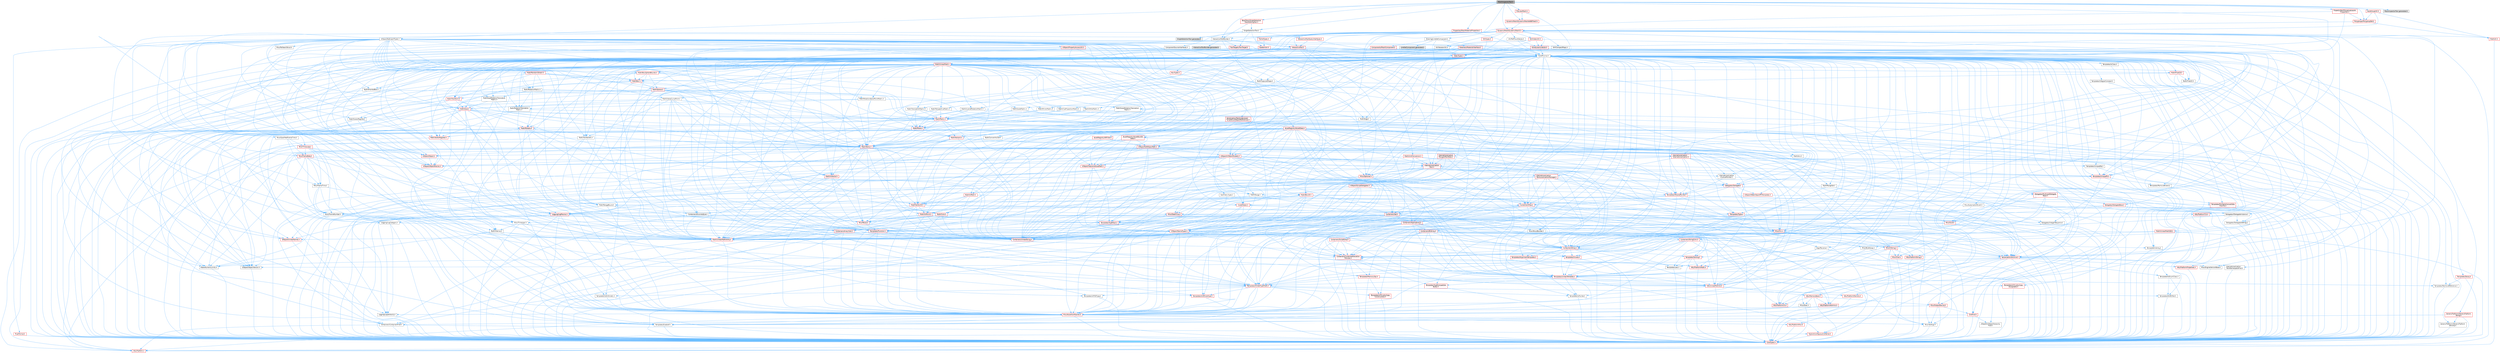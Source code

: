 digraph "MeshInspectorTool.h"
{
 // INTERACTIVE_SVG=YES
 // LATEX_PDF_SIZE
  bgcolor="transparent";
  edge [fontname=Helvetica,fontsize=10,labelfontname=Helvetica,labelfontsize=10];
  node [fontname=Helvetica,fontsize=10,shape=box,height=0.2,width=0.4];
  Node1 [id="Node000001",label="MeshInspectorTool.h",height=0.2,width=0.4,color="gray40", fillcolor="grey60", style="filled", fontcolor="black",tooltip=" "];
  Node1 -> Node2 [id="edge1_Node000001_Node000002",color="steelblue1",style="solid",tooltip=" "];
  Node2 [id="Node000002",label="CoreMinimal.h",height=0.2,width=0.4,color="grey40", fillcolor="white", style="filled",URL="$d7/d67/CoreMinimal_8h.html",tooltip=" "];
  Node2 -> Node3 [id="edge2_Node000002_Node000003",color="steelblue1",style="solid",tooltip=" "];
  Node3 [id="Node000003",label="CoreTypes.h",height=0.2,width=0.4,color="red", fillcolor="#FFF0F0", style="filled",URL="$dc/dec/CoreTypes_8h.html",tooltip=" "];
  Node3 -> Node4 [id="edge3_Node000003_Node000004",color="steelblue1",style="solid",tooltip=" "];
  Node4 [id="Node000004",label="HAL/Platform.h",height=0.2,width=0.4,color="red", fillcolor="#FFF0F0", style="filled",URL="$d9/dd0/Platform_8h.html",tooltip=" "];
  Node2 -> Node17 [id="edge4_Node000002_Node000017",color="steelblue1",style="solid",tooltip=" "];
  Node17 [id="Node000017",label="CoreFwd.h",height=0.2,width=0.4,color="red", fillcolor="#FFF0F0", style="filled",URL="$d1/d1e/CoreFwd_8h.html",tooltip=" "];
  Node17 -> Node3 [id="edge5_Node000017_Node000003",color="steelblue1",style="solid",tooltip=" "];
  Node17 -> Node18 [id="edge6_Node000017_Node000018",color="steelblue1",style="solid",tooltip=" "];
  Node18 [id="Node000018",label="Containers/ContainersFwd.h",height=0.2,width=0.4,color="grey40", fillcolor="white", style="filled",URL="$d4/d0a/ContainersFwd_8h.html",tooltip=" "];
  Node18 -> Node4 [id="edge7_Node000018_Node000004",color="steelblue1",style="solid",tooltip=" "];
  Node18 -> Node3 [id="edge8_Node000018_Node000003",color="steelblue1",style="solid",tooltip=" "];
  Node18 -> Node19 [id="edge9_Node000018_Node000019",color="steelblue1",style="solid",tooltip=" "];
  Node19 [id="Node000019",label="Traits/IsContiguousContainer.h",height=0.2,width=0.4,color="red", fillcolor="#FFF0F0", style="filled",URL="$d5/d3c/IsContiguousContainer_8h.html",tooltip=" "];
  Node19 -> Node3 [id="edge10_Node000019_Node000003",color="steelblue1",style="solid",tooltip=" "];
  Node17 -> Node23 [id="edge11_Node000017_Node000023",color="steelblue1",style="solid",tooltip=" "];
  Node23 [id="Node000023",label="UObject/UObjectHierarchy\lFwd.h",height=0.2,width=0.4,color="grey40", fillcolor="white", style="filled",URL="$d3/d13/UObjectHierarchyFwd_8h.html",tooltip=" "];
  Node2 -> Node23 [id="edge12_Node000002_Node000023",color="steelblue1",style="solid",tooltip=" "];
  Node2 -> Node18 [id="edge13_Node000002_Node000018",color="steelblue1",style="solid",tooltip=" "];
  Node2 -> Node24 [id="edge14_Node000002_Node000024",color="steelblue1",style="solid",tooltip=" "];
  Node24 [id="Node000024",label="Misc/VarArgs.h",height=0.2,width=0.4,color="grey40", fillcolor="white", style="filled",URL="$d5/d6f/VarArgs_8h.html",tooltip=" "];
  Node24 -> Node3 [id="edge15_Node000024_Node000003",color="steelblue1",style="solid",tooltip=" "];
  Node2 -> Node25 [id="edge16_Node000002_Node000025",color="steelblue1",style="solid",tooltip=" "];
  Node25 [id="Node000025",label="Logging/LogVerbosity.h",height=0.2,width=0.4,color="grey40", fillcolor="white", style="filled",URL="$d2/d8f/LogVerbosity_8h.html",tooltip=" "];
  Node25 -> Node3 [id="edge17_Node000025_Node000003",color="steelblue1",style="solid",tooltip=" "];
  Node2 -> Node26 [id="edge18_Node000002_Node000026",color="steelblue1",style="solid",tooltip=" "];
  Node26 [id="Node000026",label="Misc/OutputDevice.h",height=0.2,width=0.4,color="red", fillcolor="#FFF0F0", style="filled",URL="$d7/d32/OutputDevice_8h.html",tooltip=" "];
  Node26 -> Node17 [id="edge19_Node000026_Node000017",color="steelblue1",style="solid",tooltip=" "];
  Node26 -> Node3 [id="edge20_Node000026_Node000003",color="steelblue1",style="solid",tooltip=" "];
  Node26 -> Node25 [id="edge21_Node000026_Node000025",color="steelblue1",style="solid",tooltip=" "];
  Node26 -> Node24 [id="edge22_Node000026_Node000024",color="steelblue1",style="solid",tooltip=" "];
  Node2 -> Node32 [id="edge23_Node000002_Node000032",color="steelblue1",style="solid",tooltip=" "];
  Node32 [id="Node000032",label="HAL/PlatformCrt.h",height=0.2,width=0.4,color="red", fillcolor="#FFF0F0", style="filled",URL="$d8/d75/PlatformCrt_8h.html",tooltip=" "];
  Node2 -> Node42 [id="edge24_Node000002_Node000042",color="steelblue1",style="solid",tooltip=" "];
  Node42 [id="Node000042",label="HAL/PlatformMisc.h",height=0.2,width=0.4,color="red", fillcolor="#FFF0F0", style="filled",URL="$d0/df5/PlatformMisc_8h.html",tooltip=" "];
  Node42 -> Node3 [id="edge25_Node000042_Node000003",color="steelblue1",style="solid",tooltip=" "];
  Node2 -> Node61 [id="edge26_Node000002_Node000061",color="steelblue1",style="solid",tooltip=" "];
  Node61 [id="Node000061",label="Misc/AssertionMacros.h",height=0.2,width=0.4,color="red", fillcolor="#FFF0F0", style="filled",URL="$d0/dfa/AssertionMacros_8h.html",tooltip=" "];
  Node61 -> Node3 [id="edge27_Node000061_Node000003",color="steelblue1",style="solid",tooltip=" "];
  Node61 -> Node4 [id="edge28_Node000061_Node000004",color="steelblue1",style="solid",tooltip=" "];
  Node61 -> Node42 [id="edge29_Node000061_Node000042",color="steelblue1",style="solid",tooltip=" "];
  Node61 -> Node62 [id="edge30_Node000061_Node000062",color="steelblue1",style="solid",tooltip=" "];
  Node62 [id="Node000062",label="Templates/EnableIf.h",height=0.2,width=0.4,color="grey40", fillcolor="white", style="filled",URL="$d7/d60/EnableIf_8h.html",tooltip=" "];
  Node62 -> Node3 [id="edge31_Node000062_Node000003",color="steelblue1",style="solid",tooltip=" "];
  Node61 -> Node24 [id="edge32_Node000061_Node000024",color="steelblue1",style="solid",tooltip=" "];
  Node2 -> Node70 [id="edge33_Node000002_Node000070",color="steelblue1",style="solid",tooltip=" "];
  Node70 [id="Node000070",label="Templates/IsPointer.h",height=0.2,width=0.4,color="grey40", fillcolor="white", style="filled",URL="$d7/d05/IsPointer_8h.html",tooltip=" "];
  Node70 -> Node3 [id="edge34_Node000070_Node000003",color="steelblue1",style="solid",tooltip=" "];
  Node2 -> Node71 [id="edge35_Node000002_Node000071",color="steelblue1",style="solid",tooltip=" "];
  Node71 [id="Node000071",label="HAL/PlatformMemory.h",height=0.2,width=0.4,color="red", fillcolor="#FFF0F0", style="filled",URL="$de/d68/PlatformMemory_8h.html",tooltip=" "];
  Node71 -> Node3 [id="edge36_Node000071_Node000003",color="steelblue1",style="solid",tooltip=" "];
  Node2 -> Node54 [id="edge37_Node000002_Node000054",color="steelblue1",style="solid",tooltip=" "];
  Node54 [id="Node000054",label="HAL/PlatformAtomics.h",height=0.2,width=0.4,color="red", fillcolor="#FFF0F0", style="filled",URL="$d3/d36/PlatformAtomics_8h.html",tooltip=" "];
  Node54 -> Node3 [id="edge38_Node000054_Node000003",color="steelblue1",style="solid",tooltip=" "];
  Node2 -> Node76 [id="edge39_Node000002_Node000076",color="steelblue1",style="solid",tooltip=" "];
  Node76 [id="Node000076",label="Misc/Exec.h",height=0.2,width=0.4,color="grey40", fillcolor="white", style="filled",URL="$de/ddb/Exec_8h.html",tooltip=" "];
  Node76 -> Node3 [id="edge40_Node000076_Node000003",color="steelblue1",style="solid",tooltip=" "];
  Node76 -> Node61 [id="edge41_Node000076_Node000061",color="steelblue1",style="solid",tooltip=" "];
  Node2 -> Node77 [id="edge42_Node000002_Node000077",color="steelblue1",style="solid",tooltip=" "];
  Node77 [id="Node000077",label="HAL/MemoryBase.h",height=0.2,width=0.4,color="red", fillcolor="#FFF0F0", style="filled",URL="$d6/d9f/MemoryBase_8h.html",tooltip=" "];
  Node77 -> Node3 [id="edge43_Node000077_Node000003",color="steelblue1",style="solid",tooltip=" "];
  Node77 -> Node54 [id="edge44_Node000077_Node000054",color="steelblue1",style="solid",tooltip=" "];
  Node77 -> Node32 [id="edge45_Node000077_Node000032",color="steelblue1",style="solid",tooltip=" "];
  Node77 -> Node76 [id="edge46_Node000077_Node000076",color="steelblue1",style="solid",tooltip=" "];
  Node77 -> Node26 [id="edge47_Node000077_Node000026",color="steelblue1",style="solid",tooltip=" "];
  Node2 -> Node87 [id="edge48_Node000002_Node000087",color="steelblue1",style="solid",tooltip=" "];
  Node87 [id="Node000087",label="HAL/UnrealMemory.h",height=0.2,width=0.4,color="red", fillcolor="#FFF0F0", style="filled",URL="$d9/d96/UnrealMemory_8h.html",tooltip=" "];
  Node87 -> Node3 [id="edge49_Node000087_Node000003",color="steelblue1",style="solid",tooltip=" "];
  Node87 -> Node77 [id="edge50_Node000087_Node000077",color="steelblue1",style="solid",tooltip=" "];
  Node87 -> Node71 [id="edge51_Node000087_Node000071",color="steelblue1",style="solid",tooltip=" "];
  Node87 -> Node70 [id="edge52_Node000087_Node000070",color="steelblue1",style="solid",tooltip=" "];
  Node2 -> Node89 [id="edge53_Node000002_Node000089",color="steelblue1",style="solid",tooltip=" "];
  Node89 [id="Node000089",label="Templates/IsArithmetic.h",height=0.2,width=0.4,color="grey40", fillcolor="white", style="filled",URL="$d2/d5d/IsArithmetic_8h.html",tooltip=" "];
  Node89 -> Node3 [id="edge54_Node000089_Node000003",color="steelblue1",style="solid",tooltip=" "];
  Node2 -> Node83 [id="edge55_Node000002_Node000083",color="steelblue1",style="solid",tooltip=" "];
  Node83 [id="Node000083",label="Templates/AndOrNot.h",height=0.2,width=0.4,color="grey40", fillcolor="white", style="filled",URL="$db/d0a/AndOrNot_8h.html",tooltip=" "];
  Node83 -> Node3 [id="edge56_Node000083_Node000003",color="steelblue1",style="solid",tooltip=" "];
  Node2 -> Node90 [id="edge57_Node000002_Node000090",color="steelblue1",style="solid",tooltip=" "];
  Node90 [id="Node000090",label="Templates/IsPODType.h",height=0.2,width=0.4,color="grey40", fillcolor="white", style="filled",URL="$d7/db1/IsPODType_8h.html",tooltip=" "];
  Node90 -> Node3 [id="edge58_Node000090_Node000003",color="steelblue1",style="solid",tooltip=" "];
  Node2 -> Node91 [id="edge59_Node000002_Node000091",color="steelblue1",style="solid",tooltip=" "];
  Node91 [id="Node000091",label="Templates/IsUECoreType.h",height=0.2,width=0.4,color="red", fillcolor="#FFF0F0", style="filled",URL="$d1/db8/IsUECoreType_8h.html",tooltip=" "];
  Node91 -> Node3 [id="edge60_Node000091_Node000003",color="steelblue1",style="solid",tooltip=" "];
  Node2 -> Node84 [id="edge61_Node000002_Node000084",color="steelblue1",style="solid",tooltip=" "];
  Node84 [id="Node000084",label="Templates/IsTriviallyCopy\lConstructible.h",height=0.2,width=0.4,color="red", fillcolor="#FFF0F0", style="filled",URL="$d3/d78/IsTriviallyCopyConstructible_8h.html",tooltip=" "];
  Node84 -> Node3 [id="edge62_Node000084_Node000003",color="steelblue1",style="solid",tooltip=" "];
  Node2 -> Node92 [id="edge63_Node000002_Node000092",color="steelblue1",style="solid",tooltip=" "];
  Node92 [id="Node000092",label="Templates/UnrealTypeTraits.h",height=0.2,width=0.4,color="red", fillcolor="#FFF0F0", style="filled",URL="$d2/d2d/UnrealTypeTraits_8h.html",tooltip=" "];
  Node92 -> Node3 [id="edge64_Node000092_Node000003",color="steelblue1",style="solid",tooltip=" "];
  Node92 -> Node70 [id="edge65_Node000092_Node000070",color="steelblue1",style="solid",tooltip=" "];
  Node92 -> Node61 [id="edge66_Node000092_Node000061",color="steelblue1",style="solid",tooltip=" "];
  Node92 -> Node83 [id="edge67_Node000092_Node000083",color="steelblue1",style="solid",tooltip=" "];
  Node92 -> Node62 [id="edge68_Node000092_Node000062",color="steelblue1",style="solid",tooltip=" "];
  Node92 -> Node89 [id="edge69_Node000092_Node000089",color="steelblue1",style="solid",tooltip=" "];
  Node92 -> Node90 [id="edge70_Node000092_Node000090",color="steelblue1",style="solid",tooltip=" "];
  Node92 -> Node91 [id="edge71_Node000092_Node000091",color="steelblue1",style="solid",tooltip=" "];
  Node92 -> Node84 [id="edge72_Node000092_Node000084",color="steelblue1",style="solid",tooltip=" "];
  Node2 -> Node62 [id="edge73_Node000002_Node000062",color="steelblue1",style="solid",tooltip=" "];
  Node2 -> Node94 [id="edge74_Node000002_Node000094",color="steelblue1",style="solid",tooltip=" "];
  Node94 [id="Node000094",label="Templates/RemoveReference.h",height=0.2,width=0.4,color="grey40", fillcolor="white", style="filled",URL="$da/dbe/RemoveReference_8h.html",tooltip=" "];
  Node94 -> Node3 [id="edge75_Node000094_Node000003",color="steelblue1",style="solid",tooltip=" "];
  Node2 -> Node95 [id="edge76_Node000002_Node000095",color="steelblue1",style="solid",tooltip=" "];
  Node95 [id="Node000095",label="Templates/IntegralConstant.h",height=0.2,width=0.4,color="grey40", fillcolor="white", style="filled",URL="$db/d1b/IntegralConstant_8h.html",tooltip=" "];
  Node95 -> Node3 [id="edge77_Node000095_Node000003",color="steelblue1",style="solid",tooltip=" "];
  Node2 -> Node96 [id="edge78_Node000002_Node000096",color="steelblue1",style="solid",tooltip=" "];
  Node96 [id="Node000096",label="Templates/IsClass.h",height=0.2,width=0.4,color="grey40", fillcolor="white", style="filled",URL="$db/dcb/IsClass_8h.html",tooltip=" "];
  Node96 -> Node3 [id="edge79_Node000096_Node000003",color="steelblue1",style="solid",tooltip=" "];
  Node2 -> Node97 [id="edge80_Node000002_Node000097",color="steelblue1",style="solid",tooltip=" "];
  Node97 [id="Node000097",label="Templates/TypeCompatible\lBytes.h",height=0.2,width=0.4,color="red", fillcolor="#FFF0F0", style="filled",URL="$df/d0a/TypeCompatibleBytes_8h.html",tooltip=" "];
  Node97 -> Node3 [id="edge81_Node000097_Node000003",color="steelblue1",style="solid",tooltip=" "];
  Node2 -> Node19 [id="edge82_Node000002_Node000019",color="steelblue1",style="solid",tooltip=" "];
  Node2 -> Node98 [id="edge83_Node000002_Node000098",color="steelblue1",style="solid",tooltip=" "];
  Node98 [id="Node000098",label="Templates/UnrealTemplate.h",height=0.2,width=0.4,color="red", fillcolor="#FFF0F0", style="filled",URL="$d4/d24/UnrealTemplate_8h.html",tooltip=" "];
  Node98 -> Node3 [id="edge84_Node000098_Node000003",color="steelblue1",style="solid",tooltip=" "];
  Node98 -> Node70 [id="edge85_Node000098_Node000070",color="steelblue1",style="solid",tooltip=" "];
  Node98 -> Node87 [id="edge86_Node000098_Node000087",color="steelblue1",style="solid",tooltip=" "];
  Node98 -> Node92 [id="edge87_Node000098_Node000092",color="steelblue1",style="solid",tooltip=" "];
  Node98 -> Node94 [id="edge88_Node000098_Node000094",color="steelblue1",style="solid",tooltip=" "];
  Node98 -> Node97 [id="edge89_Node000098_Node000097",color="steelblue1",style="solid",tooltip=" "];
  Node98 -> Node19 [id="edge90_Node000098_Node000019",color="steelblue1",style="solid",tooltip=" "];
  Node2 -> Node47 [id="edge91_Node000002_Node000047",color="steelblue1",style="solid",tooltip=" "];
  Node47 [id="Node000047",label="Math/NumericLimits.h",height=0.2,width=0.4,color="grey40", fillcolor="white", style="filled",URL="$df/d1b/NumericLimits_8h.html",tooltip=" "];
  Node47 -> Node3 [id="edge92_Node000047_Node000003",color="steelblue1",style="solid",tooltip=" "];
  Node2 -> Node102 [id="edge93_Node000002_Node000102",color="steelblue1",style="solid",tooltip=" "];
  Node102 [id="Node000102",label="HAL/PlatformMath.h",height=0.2,width=0.4,color="red", fillcolor="#FFF0F0", style="filled",URL="$dc/d53/PlatformMath_8h.html",tooltip=" "];
  Node102 -> Node3 [id="edge94_Node000102_Node000003",color="steelblue1",style="solid",tooltip=" "];
  Node2 -> Node85 [id="edge95_Node000002_Node000085",color="steelblue1",style="solid",tooltip=" "];
  Node85 [id="Node000085",label="Templates/IsTriviallyCopy\lAssignable.h",height=0.2,width=0.4,color="red", fillcolor="#FFF0F0", style="filled",URL="$d2/df2/IsTriviallyCopyAssignable_8h.html",tooltip=" "];
  Node85 -> Node3 [id="edge96_Node000085_Node000003",color="steelblue1",style="solid",tooltip=" "];
  Node2 -> Node110 [id="edge97_Node000002_Node000110",color="steelblue1",style="solid",tooltip=" "];
  Node110 [id="Node000110",label="Templates/MemoryOps.h",height=0.2,width=0.4,color="red", fillcolor="#FFF0F0", style="filled",URL="$db/dea/MemoryOps_8h.html",tooltip=" "];
  Node110 -> Node3 [id="edge98_Node000110_Node000003",color="steelblue1",style="solid",tooltip=" "];
  Node110 -> Node87 [id="edge99_Node000110_Node000087",color="steelblue1",style="solid",tooltip=" "];
  Node110 -> Node85 [id="edge100_Node000110_Node000085",color="steelblue1",style="solid",tooltip=" "];
  Node110 -> Node84 [id="edge101_Node000110_Node000084",color="steelblue1",style="solid",tooltip=" "];
  Node110 -> Node92 [id="edge102_Node000110_Node000092",color="steelblue1",style="solid",tooltip=" "];
  Node2 -> Node111 [id="edge103_Node000002_Node000111",color="steelblue1",style="solid",tooltip=" "];
  Node111 [id="Node000111",label="Containers/ContainerAllocation\lPolicies.h",height=0.2,width=0.4,color="red", fillcolor="#FFF0F0", style="filled",URL="$d7/dff/ContainerAllocationPolicies_8h.html",tooltip=" "];
  Node111 -> Node3 [id="edge104_Node000111_Node000003",color="steelblue1",style="solid",tooltip=" "];
  Node111 -> Node111 [id="edge105_Node000111_Node000111",color="steelblue1",style="solid",tooltip=" "];
  Node111 -> Node102 [id="edge106_Node000111_Node000102",color="steelblue1",style="solid",tooltip=" "];
  Node111 -> Node87 [id="edge107_Node000111_Node000087",color="steelblue1",style="solid",tooltip=" "];
  Node111 -> Node47 [id="edge108_Node000111_Node000047",color="steelblue1",style="solid",tooltip=" "];
  Node111 -> Node61 [id="edge109_Node000111_Node000061",color="steelblue1",style="solid",tooltip=" "];
  Node111 -> Node110 [id="edge110_Node000111_Node000110",color="steelblue1",style="solid",tooltip=" "];
  Node111 -> Node97 [id="edge111_Node000111_Node000097",color="steelblue1",style="solid",tooltip=" "];
  Node2 -> Node114 [id="edge112_Node000002_Node000114",color="steelblue1",style="solid",tooltip=" "];
  Node114 [id="Node000114",label="Templates/IsEnumClass.h",height=0.2,width=0.4,color="grey40", fillcolor="white", style="filled",URL="$d7/d15/IsEnumClass_8h.html",tooltip=" "];
  Node114 -> Node3 [id="edge113_Node000114_Node000003",color="steelblue1",style="solid",tooltip=" "];
  Node114 -> Node83 [id="edge114_Node000114_Node000083",color="steelblue1",style="solid",tooltip=" "];
  Node2 -> Node115 [id="edge115_Node000002_Node000115",color="steelblue1",style="solid",tooltip=" "];
  Node115 [id="Node000115",label="HAL/PlatformProperties.h",height=0.2,width=0.4,color="red", fillcolor="#FFF0F0", style="filled",URL="$d9/db0/PlatformProperties_8h.html",tooltip=" "];
  Node115 -> Node3 [id="edge116_Node000115_Node000003",color="steelblue1",style="solid",tooltip=" "];
  Node2 -> Node118 [id="edge117_Node000002_Node000118",color="steelblue1",style="solid",tooltip=" "];
  Node118 [id="Node000118",label="Misc/EngineVersionBase.h",height=0.2,width=0.4,color="grey40", fillcolor="white", style="filled",URL="$d5/d2b/EngineVersionBase_8h.html",tooltip=" "];
  Node118 -> Node3 [id="edge118_Node000118_Node000003",color="steelblue1",style="solid",tooltip=" "];
  Node2 -> Node119 [id="edge119_Node000002_Node000119",color="steelblue1",style="solid",tooltip=" "];
  Node119 [id="Node000119",label="Internationalization\l/TextNamespaceFwd.h",height=0.2,width=0.4,color="grey40", fillcolor="white", style="filled",URL="$d8/d97/TextNamespaceFwd_8h.html",tooltip=" "];
  Node119 -> Node3 [id="edge120_Node000119_Node000003",color="steelblue1",style="solid",tooltip=" "];
  Node2 -> Node120 [id="edge121_Node000002_Node000120",color="steelblue1",style="solid",tooltip=" "];
  Node120 [id="Node000120",label="Serialization/Archive.h",height=0.2,width=0.4,color="red", fillcolor="#FFF0F0", style="filled",URL="$d7/d3b/Archive_8h.html",tooltip=" "];
  Node120 -> Node17 [id="edge122_Node000120_Node000017",color="steelblue1",style="solid",tooltip=" "];
  Node120 -> Node3 [id="edge123_Node000120_Node000003",color="steelblue1",style="solid",tooltip=" "];
  Node120 -> Node115 [id="edge124_Node000120_Node000115",color="steelblue1",style="solid",tooltip=" "];
  Node120 -> Node119 [id="edge125_Node000120_Node000119",color="steelblue1",style="solid",tooltip=" "];
  Node120 -> Node61 [id="edge126_Node000120_Node000061",color="steelblue1",style="solid",tooltip=" "];
  Node120 -> Node118 [id="edge127_Node000120_Node000118",color="steelblue1",style="solid",tooltip=" "];
  Node120 -> Node24 [id="edge128_Node000120_Node000024",color="steelblue1",style="solid",tooltip=" "];
  Node120 -> Node62 [id="edge129_Node000120_Node000062",color="steelblue1",style="solid",tooltip=" "];
  Node120 -> Node114 [id="edge130_Node000120_Node000114",color="steelblue1",style="solid",tooltip=" "];
  Node120 -> Node98 [id="edge131_Node000120_Node000098",color="steelblue1",style="solid",tooltip=" "];
  Node120 -> Node123 [id="edge132_Node000120_Node000123",color="steelblue1",style="solid",tooltip=" "];
  Node123 [id="Node000123",label="UObject/ObjectVersion.h",height=0.2,width=0.4,color="grey40", fillcolor="white", style="filled",URL="$da/d63/ObjectVersion_8h.html",tooltip=" "];
  Node123 -> Node3 [id="edge133_Node000123_Node000003",color="steelblue1",style="solid",tooltip=" "];
  Node2 -> Node124 [id="edge134_Node000002_Node000124",color="steelblue1",style="solid",tooltip=" "];
  Node124 [id="Node000124",label="Templates/Less.h",height=0.2,width=0.4,color="grey40", fillcolor="white", style="filled",URL="$de/dc8/Less_8h.html",tooltip=" "];
  Node124 -> Node3 [id="edge135_Node000124_Node000003",color="steelblue1",style="solid",tooltip=" "];
  Node124 -> Node98 [id="edge136_Node000124_Node000098",color="steelblue1",style="solid",tooltip=" "];
  Node2 -> Node125 [id="edge137_Node000002_Node000125",color="steelblue1",style="solid",tooltip=" "];
  Node125 [id="Node000125",label="Templates/Sorting.h",height=0.2,width=0.4,color="red", fillcolor="#FFF0F0", style="filled",URL="$d3/d9e/Sorting_8h.html",tooltip=" "];
  Node125 -> Node3 [id="edge138_Node000125_Node000003",color="steelblue1",style="solid",tooltip=" "];
  Node125 -> Node102 [id="edge139_Node000125_Node000102",color="steelblue1",style="solid",tooltip=" "];
  Node125 -> Node124 [id="edge140_Node000125_Node000124",color="steelblue1",style="solid",tooltip=" "];
  Node2 -> Node136 [id="edge141_Node000002_Node000136",color="steelblue1",style="solid",tooltip=" "];
  Node136 [id="Node000136",label="Misc/Char.h",height=0.2,width=0.4,color="red", fillcolor="#FFF0F0", style="filled",URL="$d0/d58/Char_8h.html",tooltip=" "];
  Node136 -> Node3 [id="edge142_Node000136_Node000003",color="steelblue1",style="solid",tooltip=" "];
  Node2 -> Node139 [id="edge143_Node000002_Node000139",color="steelblue1",style="solid",tooltip=" "];
  Node139 [id="Node000139",label="GenericPlatform/GenericPlatform\lStricmp.h",height=0.2,width=0.4,color="grey40", fillcolor="white", style="filled",URL="$d2/d86/GenericPlatformStricmp_8h.html",tooltip=" "];
  Node139 -> Node3 [id="edge144_Node000139_Node000003",color="steelblue1",style="solid",tooltip=" "];
  Node2 -> Node140 [id="edge145_Node000002_Node000140",color="steelblue1",style="solid",tooltip=" "];
  Node140 [id="Node000140",label="GenericPlatform/GenericPlatform\lString.h",height=0.2,width=0.4,color="red", fillcolor="#FFF0F0", style="filled",URL="$dd/d20/GenericPlatformString_8h.html",tooltip=" "];
  Node140 -> Node3 [id="edge146_Node000140_Node000003",color="steelblue1",style="solid",tooltip=" "];
  Node140 -> Node139 [id="edge147_Node000140_Node000139",color="steelblue1",style="solid",tooltip=" "];
  Node140 -> Node62 [id="edge148_Node000140_Node000062",color="steelblue1",style="solid",tooltip=" "];
  Node2 -> Node73 [id="edge149_Node000002_Node000073",color="steelblue1",style="solid",tooltip=" "];
  Node73 [id="Node000073",label="HAL/PlatformString.h",height=0.2,width=0.4,color="red", fillcolor="#FFF0F0", style="filled",URL="$db/db5/PlatformString_8h.html",tooltip=" "];
  Node73 -> Node3 [id="edge150_Node000073_Node000003",color="steelblue1",style="solid",tooltip=" "];
  Node2 -> Node143 [id="edge151_Node000002_Node000143",color="steelblue1",style="solid",tooltip=" "];
  Node143 [id="Node000143",label="Misc/CString.h",height=0.2,width=0.4,color="red", fillcolor="#FFF0F0", style="filled",URL="$d2/d49/CString_8h.html",tooltip=" "];
  Node143 -> Node3 [id="edge152_Node000143_Node000003",color="steelblue1",style="solid",tooltip=" "];
  Node143 -> Node32 [id="edge153_Node000143_Node000032",color="steelblue1",style="solid",tooltip=" "];
  Node143 -> Node73 [id="edge154_Node000143_Node000073",color="steelblue1",style="solid",tooltip=" "];
  Node143 -> Node61 [id="edge155_Node000143_Node000061",color="steelblue1",style="solid",tooltip=" "];
  Node143 -> Node136 [id="edge156_Node000143_Node000136",color="steelblue1",style="solid",tooltip=" "];
  Node143 -> Node24 [id="edge157_Node000143_Node000024",color="steelblue1",style="solid",tooltip=" "];
  Node2 -> Node144 [id="edge158_Node000002_Node000144",color="steelblue1",style="solid",tooltip=" "];
  Node144 [id="Node000144",label="Misc/Crc.h",height=0.2,width=0.4,color="red", fillcolor="#FFF0F0", style="filled",URL="$d4/dd2/Crc_8h.html",tooltip=" "];
  Node144 -> Node3 [id="edge159_Node000144_Node000003",color="steelblue1",style="solid",tooltip=" "];
  Node144 -> Node73 [id="edge160_Node000144_Node000073",color="steelblue1",style="solid",tooltip=" "];
  Node144 -> Node61 [id="edge161_Node000144_Node000061",color="steelblue1",style="solid",tooltip=" "];
  Node144 -> Node143 [id="edge162_Node000144_Node000143",color="steelblue1",style="solid",tooltip=" "];
  Node144 -> Node136 [id="edge163_Node000144_Node000136",color="steelblue1",style="solid",tooltip=" "];
  Node144 -> Node92 [id="edge164_Node000144_Node000092",color="steelblue1",style="solid",tooltip=" "];
  Node2 -> Node135 [id="edge165_Node000002_Node000135",color="steelblue1",style="solid",tooltip=" "];
  Node135 [id="Node000135",label="Math/UnrealMathUtility.h",height=0.2,width=0.4,color="red", fillcolor="#FFF0F0", style="filled",URL="$db/db8/UnrealMathUtility_8h.html",tooltip=" "];
  Node135 -> Node3 [id="edge166_Node000135_Node000003",color="steelblue1",style="solid",tooltip=" "];
  Node135 -> Node61 [id="edge167_Node000135_Node000061",color="steelblue1",style="solid",tooltip=" "];
  Node135 -> Node102 [id="edge168_Node000135_Node000102",color="steelblue1",style="solid",tooltip=" "];
  Node2 -> Node145 [id="edge169_Node000002_Node000145",color="steelblue1",style="solid",tooltip=" "];
  Node145 [id="Node000145",label="Containers/UnrealString.h",height=0.2,width=0.4,color="red", fillcolor="#FFF0F0", style="filled",URL="$d5/dba/UnrealString_8h.html",tooltip=" "];
  Node2 -> Node149 [id="edge170_Node000002_Node000149",color="steelblue1",style="solid",tooltip=" "];
  Node149 [id="Node000149",label="Containers/Array.h",height=0.2,width=0.4,color="red", fillcolor="#FFF0F0", style="filled",URL="$df/dd0/Array_8h.html",tooltip=" "];
  Node149 -> Node3 [id="edge171_Node000149_Node000003",color="steelblue1",style="solid",tooltip=" "];
  Node149 -> Node61 [id="edge172_Node000149_Node000061",color="steelblue1",style="solid",tooltip=" "];
  Node149 -> Node87 [id="edge173_Node000149_Node000087",color="steelblue1",style="solid",tooltip=" "];
  Node149 -> Node92 [id="edge174_Node000149_Node000092",color="steelblue1",style="solid",tooltip=" "];
  Node149 -> Node98 [id="edge175_Node000149_Node000098",color="steelblue1",style="solid",tooltip=" "];
  Node149 -> Node111 [id="edge176_Node000149_Node000111",color="steelblue1",style="solid",tooltip=" "];
  Node149 -> Node120 [id="edge177_Node000149_Node000120",color="steelblue1",style="solid",tooltip=" "];
  Node149 -> Node128 [id="edge178_Node000149_Node000128",color="steelblue1",style="solid",tooltip=" "];
  Node128 [id="Node000128",label="Templates/Invoke.h",height=0.2,width=0.4,color="red", fillcolor="#FFF0F0", style="filled",URL="$d7/deb/Invoke_8h.html",tooltip=" "];
  Node128 -> Node3 [id="edge179_Node000128_Node000003",color="steelblue1",style="solid",tooltip=" "];
  Node128 -> Node98 [id="edge180_Node000128_Node000098",color="steelblue1",style="solid",tooltip=" "];
  Node149 -> Node124 [id="edge181_Node000149_Node000124",color="steelblue1",style="solid",tooltip=" "];
  Node149 -> Node125 [id="edge182_Node000149_Node000125",color="steelblue1",style="solid",tooltip=" "];
  Node149 -> Node172 [id="edge183_Node000149_Node000172",color="steelblue1",style="solid",tooltip=" "];
  Node172 [id="Node000172",label="Templates/AlignmentTemplates.h",height=0.2,width=0.4,color="red", fillcolor="#FFF0F0", style="filled",URL="$dd/d32/AlignmentTemplates_8h.html",tooltip=" "];
  Node172 -> Node3 [id="edge184_Node000172_Node000003",color="steelblue1",style="solid",tooltip=" "];
  Node172 -> Node70 [id="edge185_Node000172_Node000070",color="steelblue1",style="solid",tooltip=" "];
  Node2 -> Node173 [id="edge186_Node000002_Node000173",color="steelblue1",style="solid",tooltip=" "];
  Node173 [id="Node000173",label="Misc/FrameNumber.h",height=0.2,width=0.4,color="grey40", fillcolor="white", style="filled",URL="$dd/dbd/FrameNumber_8h.html",tooltip=" "];
  Node173 -> Node3 [id="edge187_Node000173_Node000003",color="steelblue1",style="solid",tooltip=" "];
  Node173 -> Node47 [id="edge188_Node000173_Node000047",color="steelblue1",style="solid",tooltip=" "];
  Node173 -> Node135 [id="edge189_Node000173_Node000135",color="steelblue1",style="solid",tooltip=" "];
  Node173 -> Node62 [id="edge190_Node000173_Node000062",color="steelblue1",style="solid",tooltip=" "];
  Node173 -> Node92 [id="edge191_Node000173_Node000092",color="steelblue1",style="solid",tooltip=" "];
  Node2 -> Node174 [id="edge192_Node000002_Node000174",color="steelblue1",style="solid",tooltip=" "];
  Node174 [id="Node000174",label="Misc/Timespan.h",height=0.2,width=0.4,color="grey40", fillcolor="white", style="filled",URL="$da/dd9/Timespan_8h.html",tooltip=" "];
  Node174 -> Node3 [id="edge193_Node000174_Node000003",color="steelblue1",style="solid",tooltip=" "];
  Node174 -> Node175 [id="edge194_Node000174_Node000175",color="steelblue1",style="solid",tooltip=" "];
  Node175 [id="Node000175",label="Math/Interval.h",height=0.2,width=0.4,color="grey40", fillcolor="white", style="filled",URL="$d1/d55/Interval_8h.html",tooltip=" "];
  Node175 -> Node3 [id="edge195_Node000175_Node000003",color="steelblue1",style="solid",tooltip=" "];
  Node175 -> Node89 [id="edge196_Node000175_Node000089",color="steelblue1",style="solid",tooltip=" "];
  Node175 -> Node92 [id="edge197_Node000175_Node000092",color="steelblue1",style="solid",tooltip=" "];
  Node175 -> Node47 [id="edge198_Node000175_Node000047",color="steelblue1",style="solid",tooltip=" "];
  Node175 -> Node135 [id="edge199_Node000175_Node000135",color="steelblue1",style="solid",tooltip=" "];
  Node174 -> Node135 [id="edge200_Node000174_Node000135",color="steelblue1",style="solid",tooltip=" "];
  Node174 -> Node61 [id="edge201_Node000174_Node000061",color="steelblue1",style="solid",tooltip=" "];
  Node2 -> Node176 [id="edge202_Node000002_Node000176",color="steelblue1",style="solid",tooltip=" "];
  Node176 [id="Node000176",label="Containers/StringConv.h",height=0.2,width=0.4,color="red", fillcolor="#FFF0F0", style="filled",URL="$d3/ddf/StringConv_8h.html",tooltip=" "];
  Node176 -> Node3 [id="edge203_Node000176_Node000003",color="steelblue1",style="solid",tooltip=" "];
  Node176 -> Node61 [id="edge204_Node000176_Node000061",color="steelblue1",style="solid",tooltip=" "];
  Node176 -> Node111 [id="edge205_Node000176_Node000111",color="steelblue1",style="solid",tooltip=" "];
  Node176 -> Node149 [id="edge206_Node000176_Node000149",color="steelblue1",style="solid",tooltip=" "];
  Node176 -> Node143 [id="edge207_Node000176_Node000143",color="steelblue1",style="solid",tooltip=" "];
  Node176 -> Node177 [id="edge208_Node000176_Node000177",color="steelblue1",style="solid",tooltip=" "];
  Node177 [id="Node000177",label="Templates/IsArray.h",height=0.2,width=0.4,color="grey40", fillcolor="white", style="filled",URL="$d8/d8d/IsArray_8h.html",tooltip=" "];
  Node177 -> Node3 [id="edge209_Node000177_Node000003",color="steelblue1",style="solid",tooltip=" "];
  Node176 -> Node98 [id="edge210_Node000176_Node000098",color="steelblue1",style="solid",tooltip=" "];
  Node176 -> Node92 [id="edge211_Node000176_Node000092",color="steelblue1",style="solid",tooltip=" "];
  Node176 -> Node19 [id="edge212_Node000176_Node000019",color="steelblue1",style="solid",tooltip=" "];
  Node2 -> Node178 [id="edge213_Node000002_Node000178",color="steelblue1",style="solid",tooltip=" "];
  Node178 [id="Node000178",label="UObject/UnrealNames.h",height=0.2,width=0.4,color="red", fillcolor="#FFF0F0", style="filled",URL="$d8/db1/UnrealNames_8h.html",tooltip=" "];
  Node178 -> Node3 [id="edge214_Node000178_Node000003",color="steelblue1",style="solid",tooltip=" "];
  Node2 -> Node180 [id="edge215_Node000002_Node000180",color="steelblue1",style="solid",tooltip=" "];
  Node180 [id="Node000180",label="UObject/NameTypes.h",height=0.2,width=0.4,color="red", fillcolor="#FFF0F0", style="filled",URL="$d6/d35/NameTypes_8h.html",tooltip=" "];
  Node180 -> Node3 [id="edge216_Node000180_Node000003",color="steelblue1",style="solid",tooltip=" "];
  Node180 -> Node61 [id="edge217_Node000180_Node000061",color="steelblue1",style="solid",tooltip=" "];
  Node180 -> Node87 [id="edge218_Node000180_Node000087",color="steelblue1",style="solid",tooltip=" "];
  Node180 -> Node92 [id="edge219_Node000180_Node000092",color="steelblue1",style="solid",tooltip=" "];
  Node180 -> Node98 [id="edge220_Node000180_Node000098",color="steelblue1",style="solid",tooltip=" "];
  Node180 -> Node145 [id="edge221_Node000180_Node000145",color="steelblue1",style="solid",tooltip=" "];
  Node180 -> Node176 [id="edge222_Node000180_Node000176",color="steelblue1",style="solid",tooltip=" "];
  Node180 -> Node178 [id="edge223_Node000180_Node000178",color="steelblue1",style="solid",tooltip=" "];
  Node2 -> Node188 [id="edge224_Node000002_Node000188",color="steelblue1",style="solid",tooltip=" "];
  Node188 [id="Node000188",label="Misc/Parse.h",height=0.2,width=0.4,color="red", fillcolor="#FFF0F0", style="filled",URL="$dc/d71/Parse_8h.html",tooltip=" "];
  Node188 -> Node145 [id="edge225_Node000188_Node000145",color="steelblue1",style="solid",tooltip=" "];
  Node188 -> Node3 [id="edge226_Node000188_Node000003",color="steelblue1",style="solid",tooltip=" "];
  Node188 -> Node32 [id="edge227_Node000188_Node000032",color="steelblue1",style="solid",tooltip=" "];
  Node188 -> Node189 [id="edge228_Node000188_Node000189",color="steelblue1",style="solid",tooltip=" "];
  Node189 [id="Node000189",label="Templates/Function.h",height=0.2,width=0.4,color="red", fillcolor="#FFF0F0", style="filled",URL="$df/df5/Function_8h.html",tooltip=" "];
  Node189 -> Node3 [id="edge229_Node000189_Node000003",color="steelblue1",style="solid",tooltip=" "];
  Node189 -> Node61 [id="edge230_Node000189_Node000061",color="steelblue1",style="solid",tooltip=" "];
  Node189 -> Node87 [id="edge231_Node000189_Node000087",color="steelblue1",style="solid",tooltip=" "];
  Node189 -> Node92 [id="edge232_Node000189_Node000092",color="steelblue1",style="solid",tooltip=" "];
  Node189 -> Node128 [id="edge233_Node000189_Node000128",color="steelblue1",style="solid",tooltip=" "];
  Node189 -> Node98 [id="edge234_Node000189_Node000098",color="steelblue1",style="solid",tooltip=" "];
  Node189 -> Node135 [id="edge235_Node000189_Node000135",color="steelblue1",style="solid",tooltip=" "];
  Node2 -> Node172 [id="edge236_Node000002_Node000172",color="steelblue1",style="solid",tooltip=" "];
  Node2 -> Node191 [id="edge237_Node000002_Node000191",color="steelblue1",style="solid",tooltip=" "];
  Node191 [id="Node000191",label="Misc/StructBuilder.h",height=0.2,width=0.4,color="grey40", fillcolor="white", style="filled",URL="$d9/db3/StructBuilder_8h.html",tooltip=" "];
  Node191 -> Node3 [id="edge238_Node000191_Node000003",color="steelblue1",style="solid",tooltip=" "];
  Node191 -> Node135 [id="edge239_Node000191_Node000135",color="steelblue1",style="solid",tooltip=" "];
  Node191 -> Node172 [id="edge240_Node000191_Node000172",color="steelblue1",style="solid",tooltip=" "];
  Node2 -> Node104 [id="edge241_Node000002_Node000104",color="steelblue1",style="solid",tooltip=" "];
  Node104 [id="Node000104",label="Templates/Decay.h",height=0.2,width=0.4,color="red", fillcolor="#FFF0F0", style="filled",URL="$dd/d0f/Decay_8h.html",tooltip=" "];
  Node104 -> Node3 [id="edge242_Node000104_Node000003",color="steelblue1",style="solid",tooltip=" "];
  Node104 -> Node94 [id="edge243_Node000104_Node000094",color="steelblue1",style="solid",tooltip=" "];
  Node2 -> Node192 [id="edge244_Node000002_Node000192",color="steelblue1",style="solid",tooltip=" "];
  Node192 [id="Node000192",label="Templates/PointerIsConvertible\lFromTo.h",height=0.2,width=0.4,color="red", fillcolor="#FFF0F0", style="filled",URL="$d6/d65/PointerIsConvertibleFromTo_8h.html",tooltip=" "];
  Node192 -> Node3 [id="edge245_Node000192_Node000003",color="steelblue1",style="solid",tooltip=" "];
  Node2 -> Node128 [id="edge246_Node000002_Node000128",color="steelblue1",style="solid",tooltip=" "];
  Node2 -> Node189 [id="edge247_Node000002_Node000189",color="steelblue1",style="solid",tooltip=" "];
  Node2 -> Node161 [id="edge248_Node000002_Node000161",color="steelblue1",style="solid",tooltip=" "];
  Node161 [id="Node000161",label="Templates/TypeHash.h",height=0.2,width=0.4,color="red", fillcolor="#FFF0F0", style="filled",URL="$d1/d62/TypeHash_8h.html",tooltip=" "];
  Node161 -> Node3 [id="edge249_Node000161_Node000003",color="steelblue1",style="solid",tooltip=" "];
  Node161 -> Node144 [id="edge250_Node000161_Node000144",color="steelblue1",style="solid",tooltip=" "];
  Node2 -> Node193 [id="edge251_Node000002_Node000193",color="steelblue1",style="solid",tooltip=" "];
  Node193 [id="Node000193",label="Containers/ScriptArray.h",height=0.2,width=0.4,color="red", fillcolor="#FFF0F0", style="filled",URL="$dc/daf/ScriptArray_8h.html",tooltip=" "];
  Node193 -> Node3 [id="edge252_Node000193_Node000003",color="steelblue1",style="solid",tooltip=" "];
  Node193 -> Node61 [id="edge253_Node000193_Node000061",color="steelblue1",style="solid",tooltip=" "];
  Node193 -> Node87 [id="edge254_Node000193_Node000087",color="steelblue1",style="solid",tooltip=" "];
  Node193 -> Node111 [id="edge255_Node000193_Node000111",color="steelblue1",style="solid",tooltip=" "];
  Node193 -> Node149 [id="edge256_Node000193_Node000149",color="steelblue1",style="solid",tooltip=" "];
  Node2 -> Node194 [id="edge257_Node000002_Node000194",color="steelblue1",style="solid",tooltip=" "];
  Node194 [id="Node000194",label="Containers/BitArray.h",height=0.2,width=0.4,color="red", fillcolor="#FFF0F0", style="filled",URL="$d1/de4/BitArray_8h.html",tooltip=" "];
  Node194 -> Node111 [id="edge258_Node000194_Node000111",color="steelblue1",style="solid",tooltip=" "];
  Node194 -> Node3 [id="edge259_Node000194_Node000003",color="steelblue1",style="solid",tooltip=" "];
  Node194 -> Node54 [id="edge260_Node000194_Node000054",color="steelblue1",style="solid",tooltip=" "];
  Node194 -> Node87 [id="edge261_Node000194_Node000087",color="steelblue1",style="solid",tooltip=" "];
  Node194 -> Node135 [id="edge262_Node000194_Node000135",color="steelblue1",style="solid",tooltip=" "];
  Node194 -> Node61 [id="edge263_Node000194_Node000061",color="steelblue1",style="solid",tooltip=" "];
  Node194 -> Node120 [id="edge264_Node000194_Node000120",color="steelblue1",style="solid",tooltip=" "];
  Node194 -> Node62 [id="edge265_Node000194_Node000062",color="steelblue1",style="solid",tooltip=" "];
  Node194 -> Node128 [id="edge266_Node000194_Node000128",color="steelblue1",style="solid",tooltip=" "];
  Node194 -> Node98 [id="edge267_Node000194_Node000098",color="steelblue1",style="solid",tooltip=" "];
  Node194 -> Node92 [id="edge268_Node000194_Node000092",color="steelblue1",style="solid",tooltip=" "];
  Node2 -> Node195 [id="edge269_Node000002_Node000195",color="steelblue1",style="solid",tooltip=" "];
  Node195 [id="Node000195",label="Containers/SparseArray.h",height=0.2,width=0.4,color="red", fillcolor="#FFF0F0", style="filled",URL="$d5/dbf/SparseArray_8h.html",tooltip=" "];
  Node195 -> Node3 [id="edge270_Node000195_Node000003",color="steelblue1",style="solid",tooltip=" "];
  Node195 -> Node61 [id="edge271_Node000195_Node000061",color="steelblue1",style="solid",tooltip=" "];
  Node195 -> Node87 [id="edge272_Node000195_Node000087",color="steelblue1",style="solid",tooltip=" "];
  Node195 -> Node92 [id="edge273_Node000195_Node000092",color="steelblue1",style="solid",tooltip=" "];
  Node195 -> Node98 [id="edge274_Node000195_Node000098",color="steelblue1",style="solid",tooltip=" "];
  Node195 -> Node111 [id="edge275_Node000195_Node000111",color="steelblue1",style="solid",tooltip=" "];
  Node195 -> Node124 [id="edge276_Node000195_Node000124",color="steelblue1",style="solid",tooltip=" "];
  Node195 -> Node149 [id="edge277_Node000195_Node000149",color="steelblue1",style="solid",tooltip=" "];
  Node195 -> Node135 [id="edge278_Node000195_Node000135",color="steelblue1",style="solid",tooltip=" "];
  Node195 -> Node193 [id="edge279_Node000195_Node000193",color="steelblue1",style="solid",tooltip=" "];
  Node195 -> Node194 [id="edge280_Node000195_Node000194",color="steelblue1",style="solid",tooltip=" "];
  Node195 -> Node145 [id="edge281_Node000195_Node000145",color="steelblue1",style="solid",tooltip=" "];
  Node2 -> Node211 [id="edge282_Node000002_Node000211",color="steelblue1",style="solid",tooltip=" "];
  Node211 [id="Node000211",label="Containers/Set.h",height=0.2,width=0.4,color="red", fillcolor="#FFF0F0", style="filled",URL="$d4/d45/Set_8h.html",tooltip=" "];
  Node211 -> Node111 [id="edge283_Node000211_Node000111",color="steelblue1",style="solid",tooltip=" "];
  Node211 -> Node195 [id="edge284_Node000211_Node000195",color="steelblue1",style="solid",tooltip=" "];
  Node211 -> Node18 [id="edge285_Node000211_Node000018",color="steelblue1",style="solid",tooltip=" "];
  Node211 -> Node135 [id="edge286_Node000211_Node000135",color="steelblue1",style="solid",tooltip=" "];
  Node211 -> Node61 [id="edge287_Node000211_Node000061",color="steelblue1",style="solid",tooltip=" "];
  Node211 -> Node191 [id="edge288_Node000211_Node000191",color="steelblue1",style="solid",tooltip=" "];
  Node211 -> Node189 [id="edge289_Node000211_Node000189",color="steelblue1",style="solid",tooltip=" "];
  Node211 -> Node125 [id="edge290_Node000211_Node000125",color="steelblue1",style="solid",tooltip=" "];
  Node211 -> Node161 [id="edge291_Node000211_Node000161",color="steelblue1",style="solid",tooltip=" "];
  Node211 -> Node98 [id="edge292_Node000211_Node000098",color="steelblue1",style="solid",tooltip=" "];
  Node2 -> Node214 [id="edge293_Node000002_Node000214",color="steelblue1",style="solid",tooltip=" "];
  Node214 [id="Node000214",label="Algo/Reverse.h",height=0.2,width=0.4,color="grey40", fillcolor="white", style="filled",URL="$d5/d93/Reverse_8h.html",tooltip=" "];
  Node214 -> Node3 [id="edge294_Node000214_Node000003",color="steelblue1",style="solid",tooltip=" "];
  Node214 -> Node98 [id="edge295_Node000214_Node000098",color="steelblue1",style="solid",tooltip=" "];
  Node2 -> Node215 [id="edge296_Node000002_Node000215",color="steelblue1",style="solid",tooltip=" "];
  Node215 [id="Node000215",label="Containers/Map.h",height=0.2,width=0.4,color="red", fillcolor="#FFF0F0", style="filled",URL="$df/d79/Map_8h.html",tooltip=" "];
  Node215 -> Node3 [id="edge297_Node000215_Node000003",color="steelblue1",style="solid",tooltip=" "];
  Node215 -> Node214 [id="edge298_Node000215_Node000214",color="steelblue1",style="solid",tooltip=" "];
  Node215 -> Node211 [id="edge299_Node000215_Node000211",color="steelblue1",style="solid",tooltip=" "];
  Node215 -> Node145 [id="edge300_Node000215_Node000145",color="steelblue1",style="solid",tooltip=" "];
  Node215 -> Node61 [id="edge301_Node000215_Node000061",color="steelblue1",style="solid",tooltip=" "];
  Node215 -> Node191 [id="edge302_Node000215_Node000191",color="steelblue1",style="solid",tooltip=" "];
  Node215 -> Node189 [id="edge303_Node000215_Node000189",color="steelblue1",style="solid",tooltip=" "];
  Node215 -> Node125 [id="edge304_Node000215_Node000125",color="steelblue1",style="solid",tooltip=" "];
  Node215 -> Node216 [id="edge305_Node000215_Node000216",color="steelblue1",style="solid",tooltip=" "];
  Node216 [id="Node000216",label="Templates/Tuple.h",height=0.2,width=0.4,color="red", fillcolor="#FFF0F0", style="filled",URL="$d2/d4f/Tuple_8h.html",tooltip=" "];
  Node216 -> Node3 [id="edge306_Node000216_Node000003",color="steelblue1",style="solid",tooltip=" "];
  Node216 -> Node98 [id="edge307_Node000216_Node000098",color="steelblue1",style="solid",tooltip=" "];
  Node216 -> Node217 [id="edge308_Node000216_Node000217",color="steelblue1",style="solid",tooltip=" "];
  Node217 [id="Node000217",label="Delegates/IntegerSequence.h",height=0.2,width=0.4,color="grey40", fillcolor="white", style="filled",URL="$d2/dcc/IntegerSequence_8h.html",tooltip=" "];
  Node217 -> Node3 [id="edge309_Node000217_Node000003",color="steelblue1",style="solid",tooltip=" "];
  Node216 -> Node128 [id="edge310_Node000216_Node000128",color="steelblue1",style="solid",tooltip=" "];
  Node216 -> Node161 [id="edge311_Node000216_Node000161",color="steelblue1",style="solid",tooltip=" "];
  Node215 -> Node98 [id="edge312_Node000215_Node000098",color="steelblue1",style="solid",tooltip=" "];
  Node215 -> Node92 [id="edge313_Node000215_Node000092",color="steelblue1",style="solid",tooltip=" "];
  Node2 -> Node219 [id="edge314_Node000002_Node000219",color="steelblue1",style="solid",tooltip=" "];
  Node219 [id="Node000219",label="Math/IntPoint.h",height=0.2,width=0.4,color="red", fillcolor="#FFF0F0", style="filled",URL="$d3/df7/IntPoint_8h.html",tooltip=" "];
  Node219 -> Node3 [id="edge315_Node000219_Node000003",color="steelblue1",style="solid",tooltip=" "];
  Node219 -> Node61 [id="edge316_Node000219_Node000061",color="steelblue1",style="solid",tooltip=" "];
  Node219 -> Node188 [id="edge317_Node000219_Node000188",color="steelblue1",style="solid",tooltip=" "];
  Node219 -> Node135 [id="edge318_Node000219_Node000135",color="steelblue1",style="solid",tooltip=" "];
  Node219 -> Node145 [id="edge319_Node000219_Node000145",color="steelblue1",style="solid",tooltip=" "];
  Node219 -> Node161 [id="edge320_Node000219_Node000161",color="steelblue1",style="solid",tooltip=" "];
  Node2 -> Node221 [id="edge321_Node000002_Node000221",color="steelblue1",style="solid",tooltip=" "];
  Node221 [id="Node000221",label="Math/IntVector.h",height=0.2,width=0.4,color="red", fillcolor="#FFF0F0", style="filled",URL="$d7/d44/IntVector_8h.html",tooltip=" "];
  Node221 -> Node3 [id="edge322_Node000221_Node000003",color="steelblue1",style="solid",tooltip=" "];
  Node221 -> Node144 [id="edge323_Node000221_Node000144",color="steelblue1",style="solid",tooltip=" "];
  Node221 -> Node188 [id="edge324_Node000221_Node000188",color="steelblue1",style="solid",tooltip=" "];
  Node221 -> Node135 [id="edge325_Node000221_Node000135",color="steelblue1",style="solid",tooltip=" "];
  Node221 -> Node145 [id="edge326_Node000221_Node000145",color="steelblue1",style="solid",tooltip=" "];
  Node2 -> Node222 [id="edge327_Node000002_Node000222",color="steelblue1",style="solid",tooltip=" "];
  Node222 [id="Node000222",label="Logging/LogCategory.h",height=0.2,width=0.4,color="grey40", fillcolor="white", style="filled",URL="$d9/d36/LogCategory_8h.html",tooltip=" "];
  Node222 -> Node3 [id="edge328_Node000222_Node000003",color="steelblue1",style="solid",tooltip=" "];
  Node222 -> Node25 [id="edge329_Node000222_Node000025",color="steelblue1",style="solid",tooltip=" "];
  Node222 -> Node180 [id="edge330_Node000222_Node000180",color="steelblue1",style="solid",tooltip=" "];
  Node2 -> Node223 [id="edge331_Node000002_Node000223",color="steelblue1",style="solid",tooltip=" "];
  Node223 [id="Node000223",label="Logging/LogMacros.h",height=0.2,width=0.4,color="red", fillcolor="#FFF0F0", style="filled",URL="$d0/d16/LogMacros_8h.html",tooltip=" "];
  Node223 -> Node145 [id="edge332_Node000223_Node000145",color="steelblue1",style="solid",tooltip=" "];
  Node223 -> Node3 [id="edge333_Node000223_Node000003",color="steelblue1",style="solid",tooltip=" "];
  Node223 -> Node222 [id="edge334_Node000223_Node000222",color="steelblue1",style="solid",tooltip=" "];
  Node223 -> Node25 [id="edge335_Node000223_Node000025",color="steelblue1",style="solid",tooltip=" "];
  Node223 -> Node61 [id="edge336_Node000223_Node000061",color="steelblue1",style="solid",tooltip=" "];
  Node223 -> Node24 [id="edge337_Node000223_Node000024",color="steelblue1",style="solid",tooltip=" "];
  Node223 -> Node62 [id="edge338_Node000223_Node000062",color="steelblue1",style="solid",tooltip=" "];
  Node2 -> Node226 [id="edge339_Node000002_Node000226",color="steelblue1",style="solid",tooltip=" "];
  Node226 [id="Node000226",label="Math/Vector2D.h",height=0.2,width=0.4,color="red", fillcolor="#FFF0F0", style="filled",URL="$d3/db0/Vector2D_8h.html",tooltip=" "];
  Node226 -> Node3 [id="edge340_Node000226_Node000003",color="steelblue1",style="solid",tooltip=" "];
  Node226 -> Node61 [id="edge341_Node000226_Node000061",color="steelblue1",style="solid",tooltip=" "];
  Node226 -> Node144 [id="edge342_Node000226_Node000144",color="steelblue1",style="solid",tooltip=" "];
  Node226 -> Node135 [id="edge343_Node000226_Node000135",color="steelblue1",style="solid",tooltip=" "];
  Node226 -> Node145 [id="edge344_Node000226_Node000145",color="steelblue1",style="solid",tooltip=" "];
  Node226 -> Node188 [id="edge345_Node000226_Node000188",color="steelblue1",style="solid",tooltip=" "];
  Node226 -> Node219 [id="edge346_Node000226_Node000219",color="steelblue1",style="solid",tooltip=" "];
  Node226 -> Node223 [id="edge347_Node000226_Node000223",color="steelblue1",style="solid",tooltip=" "];
  Node2 -> Node230 [id="edge348_Node000002_Node000230",color="steelblue1",style="solid",tooltip=" "];
  Node230 [id="Node000230",label="Math/IntRect.h",height=0.2,width=0.4,color="red", fillcolor="#FFF0F0", style="filled",URL="$d7/d53/IntRect_8h.html",tooltip=" "];
  Node230 -> Node3 [id="edge349_Node000230_Node000003",color="steelblue1",style="solid",tooltip=" "];
  Node230 -> Node135 [id="edge350_Node000230_Node000135",color="steelblue1",style="solid",tooltip=" "];
  Node230 -> Node145 [id="edge351_Node000230_Node000145",color="steelblue1",style="solid",tooltip=" "];
  Node230 -> Node219 [id="edge352_Node000230_Node000219",color="steelblue1",style="solid",tooltip=" "];
  Node230 -> Node226 [id="edge353_Node000230_Node000226",color="steelblue1",style="solid",tooltip=" "];
  Node2 -> Node231 [id="edge354_Node000002_Node000231",color="steelblue1",style="solid",tooltip=" "];
  Node231 [id="Node000231",label="Misc/ByteSwap.h",height=0.2,width=0.4,color="grey40", fillcolor="white", style="filled",URL="$dc/dd7/ByteSwap_8h.html",tooltip=" "];
  Node231 -> Node3 [id="edge355_Node000231_Node000003",color="steelblue1",style="solid",tooltip=" "];
  Node231 -> Node32 [id="edge356_Node000231_Node000032",color="steelblue1",style="solid",tooltip=" "];
  Node2 -> Node160 [id="edge357_Node000002_Node000160",color="steelblue1",style="solid",tooltip=" "];
  Node160 [id="Node000160",label="Containers/EnumAsByte.h",height=0.2,width=0.4,color="grey40", fillcolor="white", style="filled",URL="$d6/d9a/EnumAsByte_8h.html",tooltip=" "];
  Node160 -> Node3 [id="edge358_Node000160_Node000003",color="steelblue1",style="solid",tooltip=" "];
  Node160 -> Node90 [id="edge359_Node000160_Node000090",color="steelblue1",style="solid",tooltip=" "];
  Node160 -> Node161 [id="edge360_Node000160_Node000161",color="steelblue1",style="solid",tooltip=" "];
  Node2 -> Node232 [id="edge361_Node000002_Node000232",color="steelblue1",style="solid",tooltip=" "];
  Node232 [id="Node000232",label="HAL/PlatformTLS.h",height=0.2,width=0.4,color="red", fillcolor="#FFF0F0", style="filled",URL="$d0/def/PlatformTLS_8h.html",tooltip=" "];
  Node232 -> Node3 [id="edge362_Node000232_Node000003",color="steelblue1",style="solid",tooltip=" "];
  Node2 -> Node235 [id="edge363_Node000002_Node000235",color="steelblue1",style="solid",tooltip=" "];
  Node235 [id="Node000235",label="CoreGlobals.h",height=0.2,width=0.4,color="red", fillcolor="#FFF0F0", style="filled",URL="$d5/d8c/CoreGlobals_8h.html",tooltip=" "];
  Node235 -> Node145 [id="edge364_Node000235_Node000145",color="steelblue1",style="solid",tooltip=" "];
  Node235 -> Node3 [id="edge365_Node000235_Node000003",color="steelblue1",style="solid",tooltip=" "];
  Node235 -> Node232 [id="edge366_Node000235_Node000232",color="steelblue1",style="solid",tooltip=" "];
  Node235 -> Node223 [id="edge367_Node000235_Node000223",color="steelblue1",style="solid",tooltip=" "];
  Node235 -> Node26 [id="edge368_Node000235_Node000026",color="steelblue1",style="solid",tooltip=" "];
  Node235 -> Node180 [id="edge369_Node000235_Node000180",color="steelblue1",style="solid",tooltip=" "];
  Node2 -> Node236 [id="edge370_Node000002_Node000236",color="steelblue1",style="solid",tooltip=" "];
  Node236 [id="Node000236",label="Templates/SharedPointer.h",height=0.2,width=0.4,color="red", fillcolor="#FFF0F0", style="filled",URL="$d2/d17/SharedPointer_8h.html",tooltip=" "];
  Node236 -> Node3 [id="edge371_Node000236_Node000003",color="steelblue1",style="solid",tooltip=" "];
  Node236 -> Node192 [id="edge372_Node000236_Node000192",color="steelblue1",style="solid",tooltip=" "];
  Node236 -> Node61 [id="edge373_Node000236_Node000061",color="steelblue1",style="solid",tooltip=" "];
  Node236 -> Node87 [id="edge374_Node000236_Node000087",color="steelblue1",style="solid",tooltip=" "];
  Node236 -> Node149 [id="edge375_Node000236_Node000149",color="steelblue1",style="solid",tooltip=" "];
  Node236 -> Node215 [id="edge376_Node000236_Node000215",color="steelblue1",style="solid",tooltip=" "];
  Node236 -> Node235 [id="edge377_Node000236_Node000235",color="steelblue1",style="solid",tooltip=" "];
  Node2 -> Node241 [id="edge378_Node000002_Node000241",color="steelblue1",style="solid",tooltip=" "];
  Node241 [id="Node000241",label="Internationalization\l/CulturePointer.h",height=0.2,width=0.4,color="grey40", fillcolor="white", style="filled",URL="$d6/dbe/CulturePointer_8h.html",tooltip=" "];
  Node241 -> Node3 [id="edge379_Node000241_Node000003",color="steelblue1",style="solid",tooltip=" "];
  Node241 -> Node236 [id="edge380_Node000241_Node000236",color="steelblue1",style="solid",tooltip=" "];
  Node2 -> Node242 [id="edge381_Node000002_Node000242",color="steelblue1",style="solid",tooltip=" "];
  Node242 [id="Node000242",label="UObject/WeakObjectPtrTemplates.h",height=0.2,width=0.4,color="red", fillcolor="#FFF0F0", style="filled",URL="$d8/d3b/WeakObjectPtrTemplates_8h.html",tooltip=" "];
  Node242 -> Node3 [id="edge382_Node000242_Node000003",color="steelblue1",style="solid",tooltip=" "];
  Node242 -> Node215 [id="edge383_Node000242_Node000215",color="steelblue1",style="solid",tooltip=" "];
  Node2 -> Node245 [id="edge384_Node000002_Node000245",color="steelblue1",style="solid",tooltip=" "];
  Node245 [id="Node000245",label="Delegates/DelegateSettings.h",height=0.2,width=0.4,color="grey40", fillcolor="white", style="filled",URL="$d0/d97/DelegateSettings_8h.html",tooltip=" "];
  Node245 -> Node3 [id="edge385_Node000245_Node000003",color="steelblue1",style="solid",tooltip=" "];
  Node2 -> Node246 [id="edge386_Node000002_Node000246",color="steelblue1",style="solid",tooltip=" "];
  Node246 [id="Node000246",label="Delegates/IDelegateInstance.h",height=0.2,width=0.4,color="grey40", fillcolor="white", style="filled",URL="$d2/d10/IDelegateInstance_8h.html",tooltip=" "];
  Node246 -> Node3 [id="edge387_Node000246_Node000003",color="steelblue1",style="solid",tooltip=" "];
  Node246 -> Node161 [id="edge388_Node000246_Node000161",color="steelblue1",style="solid",tooltip=" "];
  Node246 -> Node180 [id="edge389_Node000246_Node000180",color="steelblue1",style="solid",tooltip=" "];
  Node246 -> Node245 [id="edge390_Node000246_Node000245",color="steelblue1",style="solid",tooltip=" "];
  Node2 -> Node247 [id="edge391_Node000002_Node000247",color="steelblue1",style="solid",tooltip=" "];
  Node247 [id="Node000247",label="Delegates/DelegateBase.h",height=0.2,width=0.4,color="red", fillcolor="#FFF0F0", style="filled",URL="$da/d67/DelegateBase_8h.html",tooltip=" "];
  Node247 -> Node3 [id="edge392_Node000247_Node000003",color="steelblue1",style="solid",tooltip=" "];
  Node247 -> Node111 [id="edge393_Node000247_Node000111",color="steelblue1",style="solid",tooltip=" "];
  Node247 -> Node135 [id="edge394_Node000247_Node000135",color="steelblue1",style="solid",tooltip=" "];
  Node247 -> Node180 [id="edge395_Node000247_Node000180",color="steelblue1",style="solid",tooltip=" "];
  Node247 -> Node245 [id="edge396_Node000247_Node000245",color="steelblue1",style="solid",tooltip=" "];
  Node247 -> Node246 [id="edge397_Node000247_Node000246",color="steelblue1",style="solid",tooltip=" "];
  Node2 -> Node255 [id="edge398_Node000002_Node000255",color="steelblue1",style="solid",tooltip=" "];
  Node255 [id="Node000255",label="Delegates/MulticastDelegate\lBase.h",height=0.2,width=0.4,color="red", fillcolor="#FFF0F0", style="filled",URL="$db/d16/MulticastDelegateBase_8h.html",tooltip=" "];
  Node255 -> Node3 [id="edge399_Node000255_Node000003",color="steelblue1",style="solid",tooltip=" "];
  Node255 -> Node111 [id="edge400_Node000255_Node000111",color="steelblue1",style="solid",tooltip=" "];
  Node255 -> Node149 [id="edge401_Node000255_Node000149",color="steelblue1",style="solid",tooltip=" "];
  Node255 -> Node135 [id="edge402_Node000255_Node000135",color="steelblue1",style="solid",tooltip=" "];
  Node255 -> Node246 [id="edge403_Node000255_Node000246",color="steelblue1",style="solid",tooltip=" "];
  Node255 -> Node247 [id="edge404_Node000255_Node000247",color="steelblue1",style="solid",tooltip=" "];
  Node2 -> Node217 [id="edge405_Node000002_Node000217",color="steelblue1",style="solid",tooltip=" "];
  Node2 -> Node216 [id="edge406_Node000002_Node000216",color="steelblue1",style="solid",tooltip=" "];
  Node2 -> Node256 [id="edge407_Node000002_Node000256",color="steelblue1",style="solid",tooltip=" "];
  Node256 [id="Node000256",label="UObject/ScriptDelegates.h",height=0.2,width=0.4,color="red", fillcolor="#FFF0F0", style="filled",URL="$de/d81/ScriptDelegates_8h.html",tooltip=" "];
  Node256 -> Node149 [id="edge408_Node000256_Node000149",color="steelblue1",style="solid",tooltip=" "];
  Node256 -> Node111 [id="edge409_Node000256_Node000111",color="steelblue1",style="solid",tooltip=" "];
  Node256 -> Node145 [id="edge410_Node000256_Node000145",color="steelblue1",style="solid",tooltip=" "];
  Node256 -> Node61 [id="edge411_Node000256_Node000061",color="steelblue1",style="solid",tooltip=" "];
  Node256 -> Node236 [id="edge412_Node000256_Node000236",color="steelblue1",style="solid",tooltip=" "];
  Node256 -> Node161 [id="edge413_Node000256_Node000161",color="steelblue1",style="solid",tooltip=" "];
  Node256 -> Node92 [id="edge414_Node000256_Node000092",color="steelblue1",style="solid",tooltip=" "];
  Node256 -> Node180 [id="edge415_Node000256_Node000180",color="steelblue1",style="solid",tooltip=" "];
  Node2 -> Node258 [id="edge416_Node000002_Node000258",color="steelblue1",style="solid",tooltip=" "];
  Node258 [id="Node000258",label="Delegates/Delegate.h",height=0.2,width=0.4,color="red", fillcolor="#FFF0F0", style="filled",URL="$d4/d80/Delegate_8h.html",tooltip=" "];
  Node258 -> Node3 [id="edge417_Node000258_Node000003",color="steelblue1",style="solid",tooltip=" "];
  Node258 -> Node61 [id="edge418_Node000258_Node000061",color="steelblue1",style="solid",tooltip=" "];
  Node258 -> Node180 [id="edge419_Node000258_Node000180",color="steelblue1",style="solid",tooltip=" "];
  Node258 -> Node236 [id="edge420_Node000258_Node000236",color="steelblue1",style="solid",tooltip=" "];
  Node258 -> Node242 [id="edge421_Node000258_Node000242",color="steelblue1",style="solid",tooltip=" "];
  Node258 -> Node255 [id="edge422_Node000258_Node000255",color="steelblue1",style="solid",tooltip=" "];
  Node258 -> Node217 [id="edge423_Node000258_Node000217",color="steelblue1",style="solid",tooltip=" "];
  Node2 -> Node263 [id="edge424_Node000002_Node000263",color="steelblue1",style="solid",tooltip=" "];
  Node263 [id="Node000263",label="Internationalization\l/TextLocalizationManager.h",height=0.2,width=0.4,color="red", fillcolor="#FFF0F0", style="filled",URL="$d5/d2e/TextLocalizationManager_8h.html",tooltip=" "];
  Node263 -> Node149 [id="edge425_Node000263_Node000149",color="steelblue1",style="solid",tooltip=" "];
  Node263 -> Node187 [id="edge426_Node000263_Node000187",color="steelblue1",style="solid",tooltip=" "];
  Node187 [id="Node000187",label="Containers/ArrayView.h",height=0.2,width=0.4,color="red", fillcolor="#FFF0F0", style="filled",URL="$d7/df4/ArrayView_8h.html",tooltip=" "];
  Node187 -> Node3 [id="edge427_Node000187_Node000003",color="steelblue1",style="solid",tooltip=" "];
  Node187 -> Node18 [id="edge428_Node000187_Node000018",color="steelblue1",style="solid",tooltip=" "];
  Node187 -> Node61 [id="edge429_Node000187_Node000061",color="steelblue1",style="solid",tooltip=" "];
  Node187 -> Node128 [id="edge430_Node000187_Node000128",color="steelblue1",style="solid",tooltip=" "];
  Node187 -> Node92 [id="edge431_Node000187_Node000092",color="steelblue1",style="solid",tooltip=" "];
  Node187 -> Node149 [id="edge432_Node000187_Node000149",color="steelblue1",style="solid",tooltip=" "];
  Node187 -> Node135 [id="edge433_Node000187_Node000135",color="steelblue1",style="solid",tooltip=" "];
  Node263 -> Node111 [id="edge434_Node000263_Node000111",color="steelblue1",style="solid",tooltip=" "];
  Node263 -> Node215 [id="edge435_Node000263_Node000215",color="steelblue1",style="solid",tooltip=" "];
  Node263 -> Node211 [id="edge436_Node000263_Node000211",color="steelblue1",style="solid",tooltip=" "];
  Node263 -> Node145 [id="edge437_Node000263_Node000145",color="steelblue1",style="solid",tooltip=" "];
  Node263 -> Node3 [id="edge438_Node000263_Node000003",color="steelblue1",style="solid",tooltip=" "];
  Node263 -> Node258 [id="edge439_Node000263_Node000258",color="steelblue1",style="solid",tooltip=" "];
  Node263 -> Node144 [id="edge440_Node000263_Node000144",color="steelblue1",style="solid",tooltip=" "];
  Node263 -> Node189 [id="edge441_Node000263_Node000189",color="steelblue1",style="solid",tooltip=" "];
  Node263 -> Node236 [id="edge442_Node000263_Node000236",color="steelblue1",style="solid",tooltip=" "];
  Node2 -> Node204 [id="edge443_Node000002_Node000204",color="steelblue1",style="solid",tooltip=" "];
  Node204 [id="Node000204",label="Misc/Optional.h",height=0.2,width=0.4,color="red", fillcolor="#FFF0F0", style="filled",URL="$d2/dae/Optional_8h.html",tooltip=" "];
  Node204 -> Node3 [id="edge444_Node000204_Node000003",color="steelblue1",style="solid",tooltip=" "];
  Node204 -> Node61 [id="edge445_Node000204_Node000061",color="steelblue1",style="solid",tooltip=" "];
  Node204 -> Node110 [id="edge446_Node000204_Node000110",color="steelblue1",style="solid",tooltip=" "];
  Node204 -> Node98 [id="edge447_Node000204_Node000098",color="steelblue1",style="solid",tooltip=" "];
  Node204 -> Node120 [id="edge448_Node000204_Node000120",color="steelblue1",style="solid",tooltip=" "];
  Node2 -> Node177 [id="edge449_Node000002_Node000177",color="steelblue1",style="solid",tooltip=" "];
  Node2 -> Node209 [id="edge450_Node000002_Node000209",color="steelblue1",style="solid",tooltip=" "];
  Node209 [id="Node000209",label="Templates/RemoveExtent.h",height=0.2,width=0.4,color="grey40", fillcolor="white", style="filled",URL="$dc/de9/RemoveExtent_8h.html",tooltip=" "];
  Node209 -> Node3 [id="edge451_Node000209_Node000003",color="steelblue1",style="solid",tooltip=" "];
  Node2 -> Node208 [id="edge452_Node000002_Node000208",color="steelblue1",style="solid",tooltip=" "];
  Node208 [id="Node000208",label="Templates/UniquePtr.h",height=0.2,width=0.4,color="red", fillcolor="#FFF0F0", style="filled",URL="$de/d1a/UniquePtr_8h.html",tooltip=" "];
  Node208 -> Node3 [id="edge453_Node000208_Node000003",color="steelblue1",style="solid",tooltip=" "];
  Node208 -> Node98 [id="edge454_Node000208_Node000098",color="steelblue1",style="solid",tooltip=" "];
  Node208 -> Node177 [id="edge455_Node000208_Node000177",color="steelblue1",style="solid",tooltip=" "];
  Node208 -> Node209 [id="edge456_Node000208_Node000209",color="steelblue1",style="solid",tooltip=" "];
  Node2 -> Node270 [id="edge457_Node000002_Node000270",color="steelblue1",style="solid",tooltip=" "];
  Node270 [id="Node000270",label="Internationalization\l/Text.h",height=0.2,width=0.4,color="red", fillcolor="#FFF0F0", style="filled",URL="$d6/d35/Text_8h.html",tooltip=" "];
  Node270 -> Node3 [id="edge458_Node000270_Node000003",color="steelblue1",style="solid",tooltip=" "];
  Node270 -> Node54 [id="edge459_Node000270_Node000054",color="steelblue1",style="solid",tooltip=" "];
  Node270 -> Node61 [id="edge460_Node000270_Node000061",color="steelblue1",style="solid",tooltip=" "];
  Node270 -> Node92 [id="edge461_Node000270_Node000092",color="steelblue1",style="solid",tooltip=" "];
  Node270 -> Node149 [id="edge462_Node000270_Node000149",color="steelblue1",style="solid",tooltip=" "];
  Node270 -> Node145 [id="edge463_Node000270_Node000145",color="steelblue1",style="solid",tooltip=" "];
  Node270 -> Node160 [id="edge464_Node000270_Node000160",color="steelblue1",style="solid",tooltip=" "];
  Node270 -> Node236 [id="edge465_Node000270_Node000236",color="steelblue1",style="solid",tooltip=" "];
  Node270 -> Node241 [id="edge466_Node000270_Node000241",color="steelblue1",style="solid",tooltip=" "];
  Node270 -> Node263 [id="edge467_Node000270_Node000263",color="steelblue1",style="solid",tooltip=" "];
  Node270 -> Node204 [id="edge468_Node000270_Node000204",color="steelblue1",style="solid",tooltip=" "];
  Node270 -> Node208 [id="edge469_Node000270_Node000208",color="steelblue1",style="solid",tooltip=" "];
  Node2 -> Node207 [id="edge470_Node000002_Node000207",color="steelblue1",style="solid",tooltip=" "];
  Node207 [id="Node000207",label="Templates/UniqueObj.h",height=0.2,width=0.4,color="grey40", fillcolor="white", style="filled",URL="$da/d95/UniqueObj_8h.html",tooltip=" "];
  Node207 -> Node3 [id="edge471_Node000207_Node000003",color="steelblue1",style="solid",tooltip=" "];
  Node207 -> Node208 [id="edge472_Node000207_Node000208",color="steelblue1",style="solid",tooltip=" "];
  Node2 -> Node276 [id="edge473_Node000002_Node000276",color="steelblue1",style="solid",tooltip=" "];
  Node276 [id="Node000276",label="Internationalization\l/Internationalization.h",height=0.2,width=0.4,color="red", fillcolor="#FFF0F0", style="filled",URL="$da/de4/Internationalization_8h.html",tooltip=" "];
  Node276 -> Node149 [id="edge474_Node000276_Node000149",color="steelblue1",style="solid",tooltip=" "];
  Node276 -> Node145 [id="edge475_Node000276_Node000145",color="steelblue1",style="solid",tooltip=" "];
  Node276 -> Node3 [id="edge476_Node000276_Node000003",color="steelblue1",style="solid",tooltip=" "];
  Node276 -> Node258 [id="edge477_Node000276_Node000258",color="steelblue1",style="solid",tooltip=" "];
  Node276 -> Node241 [id="edge478_Node000276_Node000241",color="steelblue1",style="solid",tooltip=" "];
  Node276 -> Node270 [id="edge479_Node000276_Node000270",color="steelblue1",style="solid",tooltip=" "];
  Node276 -> Node236 [id="edge480_Node000276_Node000236",color="steelblue1",style="solid",tooltip=" "];
  Node276 -> Node216 [id="edge481_Node000276_Node000216",color="steelblue1",style="solid",tooltip=" "];
  Node276 -> Node207 [id="edge482_Node000276_Node000207",color="steelblue1",style="solid",tooltip=" "];
  Node276 -> Node180 [id="edge483_Node000276_Node000180",color="steelblue1",style="solid",tooltip=" "];
  Node2 -> Node277 [id="edge484_Node000002_Node000277",color="steelblue1",style="solid",tooltip=" "];
  Node277 [id="Node000277",label="Math/Vector.h",height=0.2,width=0.4,color="red", fillcolor="#FFF0F0", style="filled",URL="$d6/dbe/Vector_8h.html",tooltip=" "];
  Node277 -> Node3 [id="edge485_Node000277_Node000003",color="steelblue1",style="solid",tooltip=" "];
  Node277 -> Node61 [id="edge486_Node000277_Node000061",color="steelblue1",style="solid",tooltip=" "];
  Node277 -> Node47 [id="edge487_Node000277_Node000047",color="steelblue1",style="solid",tooltip=" "];
  Node277 -> Node144 [id="edge488_Node000277_Node000144",color="steelblue1",style="solid",tooltip=" "];
  Node277 -> Node135 [id="edge489_Node000277_Node000135",color="steelblue1",style="solid",tooltip=" "];
  Node277 -> Node145 [id="edge490_Node000277_Node000145",color="steelblue1",style="solid",tooltip=" "];
  Node277 -> Node188 [id="edge491_Node000277_Node000188",color="steelblue1",style="solid",tooltip=" "];
  Node277 -> Node279 [id="edge492_Node000277_Node000279",color="steelblue1",style="solid",tooltip=" "];
  Node279 [id="Node000279",label="Math/Color.h",height=0.2,width=0.4,color="red", fillcolor="#FFF0F0", style="filled",URL="$dd/dac/Color_8h.html",tooltip=" "];
  Node279 -> Node149 [id="edge493_Node000279_Node000149",color="steelblue1",style="solid",tooltip=" "];
  Node279 -> Node145 [id="edge494_Node000279_Node000145",color="steelblue1",style="solid",tooltip=" "];
  Node279 -> Node3 [id="edge495_Node000279_Node000003",color="steelblue1",style="solid",tooltip=" "];
  Node279 -> Node135 [id="edge496_Node000279_Node000135",color="steelblue1",style="solid",tooltip=" "];
  Node279 -> Node61 [id="edge497_Node000279_Node000061",color="steelblue1",style="solid",tooltip=" "];
  Node279 -> Node144 [id="edge498_Node000279_Node000144",color="steelblue1",style="solid",tooltip=" "];
  Node279 -> Node188 [id="edge499_Node000279_Node000188",color="steelblue1",style="solid",tooltip=" "];
  Node279 -> Node120 [id="edge500_Node000279_Node000120",color="steelblue1",style="solid",tooltip=" "];
  Node277 -> Node219 [id="edge501_Node000277_Node000219",color="steelblue1",style="solid",tooltip=" "];
  Node277 -> Node223 [id="edge502_Node000277_Node000223",color="steelblue1",style="solid",tooltip=" "];
  Node277 -> Node226 [id="edge503_Node000277_Node000226",color="steelblue1",style="solid",tooltip=" "];
  Node277 -> Node231 [id="edge504_Node000277_Node000231",color="steelblue1",style="solid",tooltip=" "];
  Node277 -> Node270 [id="edge505_Node000277_Node000270",color="steelblue1",style="solid",tooltip=" "];
  Node277 -> Node276 [id="edge506_Node000277_Node000276",color="steelblue1",style="solid",tooltip=" "];
  Node277 -> Node221 [id="edge507_Node000277_Node000221",color="steelblue1",style="solid",tooltip=" "];
  Node277 -> Node280 [id="edge508_Node000277_Node000280",color="steelblue1",style="solid",tooltip=" "];
  Node280 [id="Node000280",label="Math/Axis.h",height=0.2,width=0.4,color="grey40", fillcolor="white", style="filled",URL="$dd/dbb/Axis_8h.html",tooltip=" "];
  Node280 -> Node3 [id="edge509_Node000280_Node000003",color="steelblue1",style="solid",tooltip=" "];
  Node277 -> Node123 [id="edge510_Node000277_Node000123",color="steelblue1",style="solid",tooltip=" "];
  Node2 -> Node281 [id="edge511_Node000002_Node000281",color="steelblue1",style="solid",tooltip=" "];
  Node281 [id="Node000281",label="Math/Vector4.h",height=0.2,width=0.4,color="red", fillcolor="#FFF0F0", style="filled",URL="$d7/d36/Vector4_8h.html",tooltip=" "];
  Node281 -> Node3 [id="edge512_Node000281_Node000003",color="steelblue1",style="solid",tooltip=" "];
  Node281 -> Node144 [id="edge513_Node000281_Node000144",color="steelblue1",style="solid",tooltip=" "];
  Node281 -> Node135 [id="edge514_Node000281_Node000135",color="steelblue1",style="solid",tooltip=" "];
  Node281 -> Node145 [id="edge515_Node000281_Node000145",color="steelblue1",style="solid",tooltip=" "];
  Node281 -> Node188 [id="edge516_Node000281_Node000188",color="steelblue1",style="solid",tooltip=" "];
  Node281 -> Node223 [id="edge517_Node000281_Node000223",color="steelblue1",style="solid",tooltip=" "];
  Node281 -> Node226 [id="edge518_Node000281_Node000226",color="steelblue1",style="solid",tooltip=" "];
  Node281 -> Node277 [id="edge519_Node000281_Node000277",color="steelblue1",style="solid",tooltip=" "];
  Node2 -> Node282 [id="edge520_Node000002_Node000282",color="steelblue1",style="solid",tooltip=" "];
  Node282 [id="Node000282",label="Math/VectorRegister.h",height=0.2,width=0.4,color="red", fillcolor="#FFF0F0", style="filled",URL="$da/d8b/VectorRegister_8h.html",tooltip=" "];
  Node282 -> Node3 [id="edge521_Node000282_Node000003",color="steelblue1",style="solid",tooltip=" "];
  Node282 -> Node135 [id="edge522_Node000282_Node000135",color="steelblue1",style="solid",tooltip=" "];
  Node2 -> Node287 [id="edge523_Node000002_Node000287",color="steelblue1",style="solid",tooltip=" "];
  Node287 [id="Node000287",label="Math/TwoVectors.h",height=0.2,width=0.4,color="grey40", fillcolor="white", style="filled",URL="$d4/db4/TwoVectors_8h.html",tooltip=" "];
  Node287 -> Node3 [id="edge524_Node000287_Node000003",color="steelblue1",style="solid",tooltip=" "];
  Node287 -> Node61 [id="edge525_Node000287_Node000061",color="steelblue1",style="solid",tooltip=" "];
  Node287 -> Node135 [id="edge526_Node000287_Node000135",color="steelblue1",style="solid",tooltip=" "];
  Node287 -> Node145 [id="edge527_Node000287_Node000145",color="steelblue1",style="solid",tooltip=" "];
  Node287 -> Node277 [id="edge528_Node000287_Node000277",color="steelblue1",style="solid",tooltip=" "];
  Node2 -> Node288 [id="edge529_Node000002_Node000288",color="steelblue1",style="solid",tooltip=" "];
  Node288 [id="Node000288",label="Math/Edge.h",height=0.2,width=0.4,color="grey40", fillcolor="white", style="filled",URL="$d5/de0/Edge_8h.html",tooltip=" "];
  Node288 -> Node3 [id="edge530_Node000288_Node000003",color="steelblue1",style="solid",tooltip=" "];
  Node288 -> Node277 [id="edge531_Node000288_Node000277",color="steelblue1",style="solid",tooltip=" "];
  Node2 -> Node123 [id="edge532_Node000002_Node000123",color="steelblue1",style="solid",tooltip=" "];
  Node2 -> Node289 [id="edge533_Node000002_Node000289",color="steelblue1",style="solid",tooltip=" "];
  Node289 [id="Node000289",label="Math/CapsuleShape.h",height=0.2,width=0.4,color="grey40", fillcolor="white", style="filled",URL="$d3/d36/CapsuleShape_8h.html",tooltip=" "];
  Node289 -> Node3 [id="edge534_Node000289_Node000003",color="steelblue1",style="solid",tooltip=" "];
  Node289 -> Node277 [id="edge535_Node000289_Node000277",color="steelblue1",style="solid",tooltip=" "];
  Node2 -> Node290 [id="edge536_Node000002_Node000290",color="steelblue1",style="solid",tooltip=" "];
  Node290 [id="Node000290",label="Math/Rotator.h",height=0.2,width=0.4,color="red", fillcolor="#FFF0F0", style="filled",URL="$d8/d3a/Rotator_8h.html",tooltip=" "];
  Node290 -> Node3 [id="edge537_Node000290_Node000003",color="steelblue1",style="solid",tooltip=" "];
  Node290 -> Node135 [id="edge538_Node000290_Node000135",color="steelblue1",style="solid",tooltip=" "];
  Node290 -> Node145 [id="edge539_Node000290_Node000145",color="steelblue1",style="solid",tooltip=" "];
  Node290 -> Node188 [id="edge540_Node000290_Node000188",color="steelblue1",style="solid",tooltip=" "];
  Node290 -> Node223 [id="edge541_Node000290_Node000223",color="steelblue1",style="solid",tooltip=" "];
  Node290 -> Node277 [id="edge542_Node000290_Node000277",color="steelblue1",style="solid",tooltip=" "];
  Node290 -> Node282 [id="edge543_Node000290_Node000282",color="steelblue1",style="solid",tooltip=" "];
  Node290 -> Node123 [id="edge544_Node000290_Node000123",color="steelblue1",style="solid",tooltip=" "];
  Node2 -> Node291 [id="edge545_Node000002_Node000291",color="steelblue1",style="solid",tooltip=" "];
  Node291 [id="Node000291",label="Misc/DateTime.h",height=0.2,width=0.4,color="red", fillcolor="#FFF0F0", style="filled",URL="$d1/de9/DateTime_8h.html",tooltip=" "];
  Node291 -> Node145 [id="edge546_Node000291_Node000145",color="steelblue1",style="solid",tooltip=" "];
  Node291 -> Node3 [id="edge547_Node000291_Node000003",color="steelblue1",style="solid",tooltip=" "];
  Node291 -> Node174 [id="edge548_Node000291_Node000174",color="steelblue1",style="solid",tooltip=" "];
  Node291 -> Node120 [id="edge549_Node000291_Node000120",color="steelblue1",style="solid",tooltip=" "];
  Node291 -> Node161 [id="edge550_Node000291_Node000161",color="steelblue1",style="solid",tooltip=" "];
  Node2 -> Node292 [id="edge551_Node000002_Node000292",color="steelblue1",style="solid",tooltip=" "];
  Node292 [id="Node000292",label="Math/RangeBound.h",height=0.2,width=0.4,color="grey40", fillcolor="white", style="filled",URL="$d7/dd8/RangeBound_8h.html",tooltip=" "];
  Node292 -> Node3 [id="edge552_Node000292_Node000003",color="steelblue1",style="solid",tooltip=" "];
  Node292 -> Node61 [id="edge553_Node000292_Node000061",color="steelblue1",style="solid",tooltip=" "];
  Node292 -> Node161 [id="edge554_Node000292_Node000161",color="steelblue1",style="solid",tooltip=" "];
  Node292 -> Node160 [id="edge555_Node000292_Node000160",color="steelblue1",style="solid",tooltip=" "];
  Node292 -> Node173 [id="edge556_Node000292_Node000173",color="steelblue1",style="solid",tooltip=" "];
  Node292 -> Node291 [id="edge557_Node000292_Node000291",color="steelblue1",style="solid",tooltip=" "];
  Node2 -> Node293 [id="edge558_Node000002_Node000293",color="steelblue1",style="solid",tooltip=" "];
  Node293 [id="Node000293",label="Misc/AutomationEvent.h",height=0.2,width=0.4,color="grey40", fillcolor="white", style="filled",URL="$d1/d26/AutomationEvent_8h.html",tooltip=" "];
  Node293 -> Node3 [id="edge559_Node000293_Node000003",color="steelblue1",style="solid",tooltip=" "];
  Node293 -> Node291 [id="edge560_Node000293_Node000291",color="steelblue1",style="solid",tooltip=" "];
  Node293 -> Node228 [id="edge561_Node000293_Node000228",color="steelblue1",style="solid",tooltip=" "];
  Node228 [id="Node000228",label="Misc/Guid.h",height=0.2,width=0.4,color="red", fillcolor="#FFF0F0", style="filled",URL="$d6/d2a/Guid_8h.html",tooltip=" "];
  Node228 -> Node145 [id="edge562_Node000228_Node000145",color="steelblue1",style="solid",tooltip=" "];
  Node228 -> Node3 [id="edge563_Node000228_Node000003",color="steelblue1",style="solid",tooltip=" "];
  Node228 -> Node61 [id="edge564_Node000228_Node000061",color="steelblue1",style="solid",tooltip=" "];
  Node228 -> Node144 [id="edge565_Node000228_Node000144",color="steelblue1",style="solid",tooltip=" "];
  Node228 -> Node120 [id="edge566_Node000228_Node000120",color="steelblue1",style="solid",tooltip=" "];
  Node2 -> Node294 [id="edge567_Node000002_Node000294",color="steelblue1",style="solid",tooltip=" "];
  Node294 [id="Node000294",label="Math/Range.h",height=0.2,width=0.4,color="grey40", fillcolor="white", style="filled",URL="$d9/db6/Range_8h.html",tooltip=" "];
  Node294 -> Node3 [id="edge568_Node000294_Node000003",color="steelblue1",style="solid",tooltip=" "];
  Node294 -> Node149 [id="edge569_Node000294_Node000149",color="steelblue1",style="solid",tooltip=" "];
  Node294 -> Node61 [id="edge570_Node000294_Node000061",color="steelblue1",style="solid",tooltip=" "];
  Node294 -> Node291 [id="edge571_Node000294_Node000291",color="steelblue1",style="solid",tooltip=" "];
  Node294 -> Node292 [id="edge572_Node000294_Node000292",color="steelblue1",style="solid",tooltip=" "];
  Node294 -> Node173 [id="edge573_Node000294_Node000173",color="steelblue1",style="solid",tooltip=" "];
  Node294 -> Node120 [id="edge574_Node000294_Node000120",color="steelblue1",style="solid",tooltip=" "];
  Node2 -> Node295 [id="edge575_Node000002_Node000295",color="steelblue1",style="solid",tooltip=" "];
  Node295 [id="Node000295",label="Math/RangeSet.h",height=0.2,width=0.4,color="grey40", fillcolor="white", style="filled",URL="$dc/d21/RangeSet_8h.html",tooltip=" "];
  Node295 -> Node3 [id="edge576_Node000295_Node000003",color="steelblue1",style="solid",tooltip=" "];
  Node295 -> Node149 [id="edge577_Node000295_Node000149",color="steelblue1",style="solid",tooltip=" "];
  Node295 -> Node294 [id="edge578_Node000295_Node000294",color="steelblue1",style="solid",tooltip=" "];
  Node295 -> Node120 [id="edge579_Node000295_Node000120",color="steelblue1",style="solid",tooltip=" "];
  Node2 -> Node175 [id="edge580_Node000002_Node000175",color="steelblue1",style="solid",tooltip=" "];
  Node2 -> Node296 [id="edge581_Node000002_Node000296",color="steelblue1",style="solid",tooltip=" "];
  Node296 [id="Node000296",label="Math/Box.h",height=0.2,width=0.4,color="red", fillcolor="#FFF0F0", style="filled",URL="$de/d0f/Box_8h.html",tooltip=" "];
  Node296 -> Node3 [id="edge582_Node000296_Node000003",color="steelblue1",style="solid",tooltip=" "];
  Node296 -> Node61 [id="edge583_Node000296_Node000061",color="steelblue1",style="solid",tooltip=" "];
  Node296 -> Node135 [id="edge584_Node000296_Node000135",color="steelblue1",style="solid",tooltip=" "];
  Node296 -> Node145 [id="edge585_Node000296_Node000145",color="steelblue1",style="solid",tooltip=" "];
  Node296 -> Node277 [id="edge586_Node000296_Node000277",color="steelblue1",style="solid",tooltip=" "];
  Node296 -> Node297 [id="edge587_Node000296_Node000297",color="steelblue1",style="solid",tooltip=" "];
  Node297 [id="Node000297",label="Math/Sphere.h",height=0.2,width=0.4,color="red", fillcolor="#FFF0F0", style="filled",URL="$d3/dca/Sphere_8h.html",tooltip=" "];
  Node297 -> Node3 [id="edge588_Node000297_Node000003",color="steelblue1",style="solid",tooltip=" "];
  Node297 -> Node298 [id="edge589_Node000297_Node000298",color="steelblue1",style="solid",tooltip=" "];
  Node298 [id="Node000298",label="Math/Matrix.h",height=0.2,width=0.4,color="red", fillcolor="#FFF0F0", style="filled",URL="$d3/db1/Matrix_8h.html",tooltip=" "];
  Node298 -> Node3 [id="edge590_Node000298_Node000003",color="steelblue1",style="solid",tooltip=" "];
  Node298 -> Node87 [id="edge591_Node000298_Node000087",color="steelblue1",style="solid",tooltip=" "];
  Node298 -> Node135 [id="edge592_Node000298_Node000135",color="steelblue1",style="solid",tooltip=" "];
  Node298 -> Node145 [id="edge593_Node000298_Node000145",color="steelblue1",style="solid",tooltip=" "];
  Node298 -> Node277 [id="edge594_Node000298_Node000277",color="steelblue1",style="solid",tooltip=" "];
  Node298 -> Node281 [id="edge595_Node000298_Node000281",color="steelblue1",style="solid",tooltip=" "];
  Node298 -> Node299 [id="edge596_Node000298_Node000299",color="steelblue1",style="solid",tooltip=" "];
  Node299 [id="Node000299",label="Math/Plane.h",height=0.2,width=0.4,color="red", fillcolor="#FFF0F0", style="filled",URL="$d8/d2f/Plane_8h.html",tooltip=" "];
  Node299 -> Node3 [id="edge597_Node000299_Node000003",color="steelblue1",style="solid",tooltip=" "];
  Node299 -> Node135 [id="edge598_Node000299_Node000135",color="steelblue1",style="solid",tooltip=" "];
  Node299 -> Node277 [id="edge599_Node000299_Node000277",color="steelblue1",style="solid",tooltip=" "];
  Node299 -> Node281 [id="edge600_Node000299_Node000281",color="steelblue1",style="solid",tooltip=" "];
  Node299 -> Node123 [id="edge601_Node000299_Node000123",color="steelblue1",style="solid",tooltip=" "];
  Node298 -> Node290 [id="edge602_Node000298_Node000290",color="steelblue1",style="solid",tooltip=" "];
  Node298 -> Node280 [id="edge603_Node000298_Node000280",color="steelblue1",style="solid",tooltip=" "];
  Node298 -> Node123 [id="edge604_Node000298_Node000123",color="steelblue1",style="solid",tooltip=" "];
  Node297 -> Node301 [id="edge605_Node000297_Node000301",color="steelblue1",style="solid",tooltip=" "];
  Node301 [id="Node000301",label="Math/Transform.h",height=0.2,width=0.4,color="red", fillcolor="#FFF0F0", style="filled",URL="$de/d05/Math_2Transform_8h.html",tooltip=" "];
  Node301 -> Node3 [id="edge606_Node000301_Node000003",color="steelblue1",style="solid",tooltip=" "];
  Node301 -> Node302 [id="edge607_Node000301_Node000302",color="steelblue1",style="solid",tooltip=" "];
  Node302 [id="Node000302",label="Math/Quat.h",height=0.2,width=0.4,color="red", fillcolor="#FFF0F0", style="filled",URL="$d9/de9/Quat_8h.html",tooltip=" "];
  Node302 -> Node3 [id="edge608_Node000302_Node000003",color="steelblue1",style="solid",tooltip=" "];
  Node302 -> Node61 [id="edge609_Node000302_Node000061",color="steelblue1",style="solid",tooltip=" "];
  Node302 -> Node135 [id="edge610_Node000302_Node000135",color="steelblue1",style="solid",tooltip=" "];
  Node302 -> Node145 [id="edge611_Node000302_Node000145",color="steelblue1",style="solid",tooltip=" "];
  Node302 -> Node223 [id="edge612_Node000302_Node000223",color="steelblue1",style="solid",tooltip=" "];
  Node302 -> Node277 [id="edge613_Node000302_Node000277",color="steelblue1",style="solid",tooltip=" "];
  Node302 -> Node282 [id="edge614_Node000302_Node000282",color="steelblue1",style="solid",tooltip=" "];
  Node302 -> Node290 [id="edge615_Node000302_Node000290",color="steelblue1",style="solid",tooltip=" "];
  Node302 -> Node298 [id="edge616_Node000302_Node000298",color="steelblue1",style="solid",tooltip=" "];
  Node302 -> Node123 [id="edge617_Node000302_Node000123",color="steelblue1",style="solid",tooltip=" "];
  Node301 -> Node303 [id="edge618_Node000301_Node000303",color="steelblue1",style="solid",tooltip=" "];
  Node303 [id="Node000303",label="Math/ScalarRegister.h",height=0.2,width=0.4,color="grey40", fillcolor="white", style="filled",URL="$dd/d5b/ScalarRegister_8h.html",tooltip=" "];
  Node303 -> Node3 [id="edge619_Node000303_Node000003",color="steelblue1",style="solid",tooltip=" "];
  Node303 -> Node135 [id="edge620_Node000303_Node000135",color="steelblue1",style="solid",tooltip=" "];
  Node303 -> Node282 [id="edge621_Node000303_Node000282",color="steelblue1",style="solid",tooltip=" "];
  Node301 -> Node91 [id="edge622_Node000301_Node000091",color="steelblue1",style="solid",tooltip=" "];
  Node301 -> Node180 [id="edge623_Node000301_Node000180",color="steelblue1",style="solid",tooltip=" "];
  Node301 -> Node178 [id="edge624_Node000301_Node000178",color="steelblue1",style="solid",tooltip=" "];
  Node297 -> Node135 [id="edge625_Node000297_Node000135",color="steelblue1",style="solid",tooltip=" "];
  Node297 -> Node277 [id="edge626_Node000297_Node000277",color="steelblue1",style="solid",tooltip=" "];
  Node297 -> Node281 [id="edge627_Node000297_Node000281",color="steelblue1",style="solid",tooltip=" "];
  Node297 -> Node61 [id="edge628_Node000297_Node000061",color="steelblue1",style="solid",tooltip=" "];
  Node297 -> Node120 [id="edge629_Node000297_Node000120",color="steelblue1",style="solid",tooltip=" "];
  Node297 -> Node91 [id="edge630_Node000297_Node000091",color="steelblue1",style="solid",tooltip=" "];
  Node297 -> Node92 [id="edge631_Node000297_Node000092",color="steelblue1",style="solid",tooltip=" "];
  Node297 -> Node123 [id="edge632_Node000297_Node000123",color="steelblue1",style="solid",tooltip=" "];
  Node2 -> Node306 [id="edge633_Node000002_Node000306",color="steelblue1",style="solid",tooltip=" "];
  Node306 [id="Node000306",label="Math/Box2D.h",height=0.2,width=0.4,color="red", fillcolor="#FFF0F0", style="filled",URL="$d3/d1c/Box2D_8h.html",tooltip=" "];
  Node306 -> Node149 [id="edge634_Node000306_Node000149",color="steelblue1",style="solid",tooltip=" "];
  Node306 -> Node145 [id="edge635_Node000306_Node000145",color="steelblue1",style="solid",tooltip=" "];
  Node306 -> Node3 [id="edge636_Node000306_Node000003",color="steelblue1",style="solid",tooltip=" "];
  Node306 -> Node135 [id="edge637_Node000306_Node000135",color="steelblue1",style="solid",tooltip=" "];
  Node306 -> Node226 [id="edge638_Node000306_Node000226",color="steelblue1",style="solid",tooltip=" "];
  Node306 -> Node61 [id="edge639_Node000306_Node000061",color="steelblue1",style="solid",tooltip=" "];
  Node306 -> Node120 [id="edge640_Node000306_Node000120",color="steelblue1",style="solid",tooltip=" "];
  Node306 -> Node91 [id="edge641_Node000306_Node000091",color="steelblue1",style="solid",tooltip=" "];
  Node306 -> Node92 [id="edge642_Node000306_Node000092",color="steelblue1",style="solid",tooltip=" "];
  Node306 -> Node180 [id="edge643_Node000306_Node000180",color="steelblue1",style="solid",tooltip=" "];
  Node306 -> Node178 [id="edge644_Node000306_Node000178",color="steelblue1",style="solid",tooltip=" "];
  Node2 -> Node307 [id="edge645_Node000002_Node000307",color="steelblue1",style="solid",tooltip=" "];
  Node307 [id="Node000307",label="Math/BoxSphereBounds.h",height=0.2,width=0.4,color="red", fillcolor="#FFF0F0", style="filled",URL="$d3/d0a/BoxSphereBounds_8h.html",tooltip=" "];
  Node307 -> Node3 [id="edge646_Node000307_Node000003",color="steelblue1",style="solid",tooltip=" "];
  Node307 -> Node135 [id="edge647_Node000307_Node000135",color="steelblue1",style="solid",tooltip=" "];
  Node307 -> Node145 [id="edge648_Node000307_Node000145",color="steelblue1",style="solid",tooltip=" "];
  Node307 -> Node223 [id="edge649_Node000307_Node000223",color="steelblue1",style="solid",tooltip=" "];
  Node307 -> Node277 [id="edge650_Node000307_Node000277",color="steelblue1",style="solid",tooltip=" "];
  Node307 -> Node297 [id="edge651_Node000307_Node000297",color="steelblue1",style="solid",tooltip=" "];
  Node307 -> Node296 [id="edge652_Node000307_Node000296",color="steelblue1",style="solid",tooltip=" "];
  Node2 -> Node308 [id="edge653_Node000002_Node000308",color="steelblue1",style="solid",tooltip=" "];
  Node308 [id="Node000308",label="Math/OrientedBox.h",height=0.2,width=0.4,color="grey40", fillcolor="white", style="filled",URL="$d6/db1/OrientedBox_8h.html",tooltip=" "];
  Node308 -> Node3 [id="edge654_Node000308_Node000003",color="steelblue1",style="solid",tooltip=" "];
  Node308 -> Node277 [id="edge655_Node000308_Node000277",color="steelblue1",style="solid",tooltip=" "];
  Node308 -> Node175 [id="edge656_Node000308_Node000175",color="steelblue1",style="solid",tooltip=" "];
  Node2 -> Node280 [id="edge657_Node000002_Node000280",color="steelblue1",style="solid",tooltip=" "];
  Node2 -> Node298 [id="edge658_Node000002_Node000298",color="steelblue1",style="solid",tooltip=" "];
  Node2 -> Node309 [id="edge659_Node000002_Node000309",color="steelblue1",style="solid",tooltip=" "];
  Node309 [id="Node000309",label="Math/RotationTranslation\lMatrix.h",height=0.2,width=0.4,color="grey40", fillcolor="white", style="filled",URL="$d6/d6f/RotationTranslationMatrix_8h.html",tooltip=" "];
  Node309 -> Node3 [id="edge660_Node000309_Node000003",color="steelblue1",style="solid",tooltip=" "];
  Node309 -> Node135 [id="edge661_Node000309_Node000135",color="steelblue1",style="solid",tooltip=" "];
  Node309 -> Node282 [id="edge662_Node000309_Node000282",color="steelblue1",style="solid",tooltip=" "];
  Node309 -> Node298 [id="edge663_Node000309_Node000298",color="steelblue1",style="solid",tooltip=" "];
  Node2 -> Node310 [id="edge664_Node000002_Node000310",color="steelblue1",style="solid",tooltip=" "];
  Node310 [id="Node000310",label="Math/RotationAboutPointMatrix.h",height=0.2,width=0.4,color="grey40", fillcolor="white", style="filled",URL="$d9/d30/RotationAboutPointMatrix_8h.html",tooltip=" "];
  Node310 -> Node3 [id="edge665_Node000310_Node000003",color="steelblue1",style="solid",tooltip=" "];
  Node310 -> Node277 [id="edge666_Node000310_Node000277",color="steelblue1",style="solid",tooltip=" "];
  Node310 -> Node298 [id="edge667_Node000310_Node000298",color="steelblue1",style="solid",tooltip=" "];
  Node310 -> Node302 [id="edge668_Node000310_Node000302",color="steelblue1",style="solid",tooltip=" "];
  Node310 -> Node309 [id="edge669_Node000310_Node000309",color="steelblue1",style="solid",tooltip=" "];
  Node2 -> Node311 [id="edge670_Node000002_Node000311",color="steelblue1",style="solid",tooltip=" "];
  Node311 [id="Node000311",label="Math/ScaleRotationTranslation\lMatrix.h",height=0.2,width=0.4,color="grey40", fillcolor="white", style="filled",URL="$db/dbe/ScaleRotationTranslationMatrix_8h.html",tooltip=" "];
  Node311 -> Node3 [id="edge671_Node000311_Node000003",color="steelblue1",style="solid",tooltip=" "];
  Node311 -> Node135 [id="edge672_Node000311_Node000135",color="steelblue1",style="solid",tooltip=" "];
  Node311 -> Node298 [id="edge673_Node000311_Node000298",color="steelblue1",style="solid",tooltip=" "];
  Node2 -> Node312 [id="edge674_Node000002_Node000312",color="steelblue1",style="solid",tooltip=" "];
  Node312 [id="Node000312",label="Math/RotationMatrix.h",height=0.2,width=0.4,color="grey40", fillcolor="white", style="filled",URL="$d9/d6a/RotationMatrix_8h.html",tooltip=" "];
  Node312 -> Node3 [id="edge675_Node000312_Node000003",color="steelblue1",style="solid",tooltip=" "];
  Node312 -> Node277 [id="edge676_Node000312_Node000277",color="steelblue1",style="solid",tooltip=" "];
  Node312 -> Node290 [id="edge677_Node000312_Node000290",color="steelblue1",style="solid",tooltip=" "];
  Node312 -> Node298 [id="edge678_Node000312_Node000298",color="steelblue1",style="solid",tooltip=" "];
  Node312 -> Node309 [id="edge679_Node000312_Node000309",color="steelblue1",style="solid",tooltip=" "];
  Node312 -> Node313 [id="edge680_Node000312_Node000313",color="steelblue1",style="solid",tooltip=" "];
  Node313 [id="Node000313",label="Math/QuatRotationTranslation\lMatrix.h",height=0.2,width=0.4,color="grey40", fillcolor="white", style="filled",URL="$df/d18/QuatRotationTranslationMatrix_8h.html",tooltip=" "];
  Node313 -> Node3 [id="edge681_Node000313_Node000003",color="steelblue1",style="solid",tooltip=" "];
  Node313 -> Node61 [id="edge682_Node000313_Node000061",color="steelblue1",style="solid",tooltip=" "];
  Node313 -> Node277 [id="edge683_Node000313_Node000277",color="steelblue1",style="solid",tooltip=" "];
  Node313 -> Node298 [id="edge684_Node000313_Node000298",color="steelblue1",style="solid",tooltip=" "];
  Node313 -> Node302 [id="edge685_Node000313_Node000302",color="steelblue1",style="solid",tooltip=" "];
  Node2 -> Node302 [id="edge686_Node000002_Node000302",color="steelblue1",style="solid",tooltip=" "];
  Node2 -> Node314 [id="edge687_Node000002_Node000314",color="steelblue1",style="solid",tooltip=" "];
  Node314 [id="Node000314",label="Math/PerspectiveMatrix.h",height=0.2,width=0.4,color="grey40", fillcolor="white", style="filled",URL="$d8/d26/PerspectiveMatrix_8h.html",tooltip=" "];
  Node314 -> Node3 [id="edge688_Node000314_Node000003",color="steelblue1",style="solid",tooltip=" "];
  Node314 -> Node135 [id="edge689_Node000314_Node000135",color="steelblue1",style="solid",tooltip=" "];
  Node314 -> Node299 [id="edge690_Node000314_Node000299",color="steelblue1",style="solid",tooltip=" "];
  Node314 -> Node298 [id="edge691_Node000314_Node000298",color="steelblue1",style="solid",tooltip=" "];
  Node2 -> Node315 [id="edge692_Node000002_Node000315",color="steelblue1",style="solid",tooltip=" "];
  Node315 [id="Node000315",label="Math/OrthoMatrix.h",height=0.2,width=0.4,color="grey40", fillcolor="white", style="filled",URL="$d4/d39/OrthoMatrix_8h.html",tooltip=" "];
  Node315 -> Node3 [id="edge693_Node000315_Node000003",color="steelblue1",style="solid",tooltip=" "];
  Node315 -> Node299 [id="edge694_Node000315_Node000299",color="steelblue1",style="solid",tooltip=" "];
  Node315 -> Node298 [id="edge695_Node000315_Node000298",color="steelblue1",style="solid",tooltip=" "];
  Node2 -> Node316 [id="edge696_Node000002_Node000316",color="steelblue1",style="solid",tooltip=" "];
  Node316 [id="Node000316",label="Math/TranslationMatrix.h",height=0.2,width=0.4,color="grey40", fillcolor="white", style="filled",URL="$d1/d34/TranslationMatrix_8h.html",tooltip=" "];
  Node316 -> Node3 [id="edge697_Node000316_Node000003",color="steelblue1",style="solid",tooltip=" "];
  Node316 -> Node277 [id="edge698_Node000316_Node000277",color="steelblue1",style="solid",tooltip=" "];
  Node316 -> Node299 [id="edge699_Node000316_Node000299",color="steelblue1",style="solid",tooltip=" "];
  Node316 -> Node298 [id="edge700_Node000316_Node000298",color="steelblue1",style="solid",tooltip=" "];
  Node2 -> Node313 [id="edge701_Node000002_Node000313",color="steelblue1",style="solid",tooltip=" "];
  Node2 -> Node317 [id="edge702_Node000002_Node000317",color="steelblue1",style="solid",tooltip=" "];
  Node317 [id="Node000317",label="Math/InverseRotationMatrix.h",height=0.2,width=0.4,color="grey40", fillcolor="white", style="filled",URL="$d9/db8/InverseRotationMatrix_8h.html",tooltip=" "];
  Node317 -> Node3 [id="edge703_Node000317_Node000003",color="steelblue1",style="solid",tooltip=" "];
  Node317 -> Node135 [id="edge704_Node000317_Node000135",color="steelblue1",style="solid",tooltip=" "];
  Node317 -> Node299 [id="edge705_Node000317_Node000299",color="steelblue1",style="solid",tooltip=" "];
  Node317 -> Node298 [id="edge706_Node000317_Node000298",color="steelblue1",style="solid",tooltip=" "];
  Node2 -> Node318 [id="edge707_Node000002_Node000318",color="steelblue1",style="solid",tooltip=" "];
  Node318 [id="Node000318",label="Math/ScaleMatrix.h",height=0.2,width=0.4,color="grey40", fillcolor="white", style="filled",URL="$d5/d4e/ScaleMatrix_8h.html",tooltip=" "];
  Node318 -> Node3 [id="edge708_Node000318_Node000003",color="steelblue1",style="solid",tooltip=" "];
  Node318 -> Node299 [id="edge709_Node000318_Node000299",color="steelblue1",style="solid",tooltip=" "];
  Node318 -> Node298 [id="edge710_Node000318_Node000298",color="steelblue1",style="solid",tooltip=" "];
  Node2 -> Node319 [id="edge711_Node000002_Node000319",color="steelblue1",style="solid",tooltip=" "];
  Node319 [id="Node000319",label="Math/MirrorMatrix.h",height=0.2,width=0.4,color="grey40", fillcolor="white", style="filled",URL="$d1/d9d/MirrorMatrix_8h.html",tooltip=" "];
  Node319 -> Node3 [id="edge712_Node000319_Node000003",color="steelblue1",style="solid",tooltip=" "];
  Node319 -> Node299 [id="edge713_Node000319_Node000299",color="steelblue1",style="solid",tooltip=" "];
  Node319 -> Node298 [id="edge714_Node000319_Node000298",color="steelblue1",style="solid",tooltip=" "];
  Node2 -> Node320 [id="edge715_Node000002_Node000320",color="steelblue1",style="solid",tooltip=" "];
  Node320 [id="Node000320",label="Math/ClipProjectionMatrix.h",height=0.2,width=0.4,color="grey40", fillcolor="white", style="filled",URL="$db/db6/ClipProjectionMatrix_8h.html",tooltip=" "];
  Node320 -> Node3 [id="edge716_Node000320_Node000003",color="steelblue1",style="solid",tooltip=" "];
  Node320 -> Node299 [id="edge717_Node000320_Node000299",color="steelblue1",style="solid",tooltip=" "];
  Node320 -> Node298 [id="edge718_Node000320_Node000298",color="steelblue1",style="solid",tooltip=" "];
  Node2 -> Node321 [id="edge719_Node000002_Node000321",color="steelblue1",style="solid",tooltip=" "];
  Node321 [id="Node000321",label="Math/Float32.h",height=0.2,width=0.4,color="grey40", fillcolor="white", style="filled",URL="$d4/d65/Float32_8h.html",tooltip=" "];
  Node321 -> Node3 [id="edge720_Node000321_Node000003",color="steelblue1",style="solid",tooltip=" "];
  Node2 -> Node322 [id="edge721_Node000002_Node000322",color="steelblue1",style="solid",tooltip=" "];
  Node322 [id="Node000322",label="Math/Float16.h",height=0.2,width=0.4,color="red", fillcolor="#FFF0F0", style="filled",URL="$d5/d5e/Float16_8h.html",tooltip=" "];
  Node322 -> Node3 [id="edge722_Node000322_Node000003",color="steelblue1",style="solid",tooltip=" "];
  Node322 -> Node120 [id="edge723_Node000322_Node000120",color="steelblue1",style="solid",tooltip=" "];
  Node322 -> Node135 [id="edge724_Node000322_Node000135",color="steelblue1",style="solid",tooltip=" "];
  Node322 -> Node321 [id="edge725_Node000322_Node000321",color="steelblue1",style="solid",tooltip=" "];
  Node2 -> Node301 [id="edge726_Node000002_Node000301",color="steelblue1",style="solid",tooltip=" "];
  Node2 -> Node323 [id="edge727_Node000002_Node000323",color="steelblue1",style="solid",tooltip=" "];
  Node323 [id="Node000323",label="Math/ConvexHull2d.h",height=0.2,width=0.4,color="grey40", fillcolor="white", style="filled",URL="$d1/de3/ConvexHull2d_8h.html",tooltip=" "];
  Node323 -> Node3 [id="edge728_Node000323_Node000003",color="steelblue1",style="solid",tooltip=" "];
  Node323 -> Node226 [id="edge729_Node000323_Node000226",color="steelblue1",style="solid",tooltip=" "];
  Node323 -> Node277 [id="edge730_Node000323_Node000277",color="steelblue1",style="solid",tooltip=" "];
  Node2 -> Node324 [id="edge731_Node000002_Node000324",color="steelblue1",style="solid",tooltip=" "];
  Node324 [id="Node000324",label="Math/UnrealMath.h",height=0.2,width=0.4,color="red", fillcolor="#FFF0F0", style="filled",URL="$d8/db2/UnrealMath_8h.html",tooltip=" "];
  Node324 -> Node280 [id="edge732_Node000324_Node000280",color="steelblue1",style="solid",tooltip=" "];
  Node324 -> Node296 [id="edge733_Node000324_Node000296",color="steelblue1",style="solid",tooltip=" "];
  Node324 -> Node306 [id="edge734_Node000324_Node000306",color="steelblue1",style="solid",tooltip=" "];
  Node324 -> Node307 [id="edge735_Node000324_Node000307",color="steelblue1",style="solid",tooltip=" "];
  Node324 -> Node289 [id="edge736_Node000324_Node000289",color="steelblue1",style="solid",tooltip=" "];
  Node324 -> Node320 [id="edge737_Node000324_Node000320",color="steelblue1",style="solid",tooltip=" "];
  Node324 -> Node279 [id="edge738_Node000324_Node000279",color="steelblue1",style="solid",tooltip=" "];
  Node324 -> Node323 [id="edge739_Node000324_Node000323",color="steelblue1",style="solid",tooltip=" "];
  Node324 -> Node288 [id="edge740_Node000324_Node000288",color="steelblue1",style="solid",tooltip=" "];
  Node324 -> Node322 [id="edge741_Node000324_Node000322",color="steelblue1",style="solid",tooltip=" "];
  Node324 -> Node321 [id="edge742_Node000324_Node000321",color="steelblue1",style="solid",tooltip=" "];
  Node324 -> Node219 [id="edge743_Node000324_Node000219",color="steelblue1",style="solid",tooltip=" "];
  Node324 -> Node230 [id="edge744_Node000324_Node000230",color="steelblue1",style="solid",tooltip=" "];
  Node324 -> Node221 [id="edge745_Node000324_Node000221",color="steelblue1",style="solid",tooltip=" "];
  Node324 -> Node327 [id="edge746_Node000324_Node000327",color="steelblue1",style="solid",tooltip=" "];
  Node327 [id="Node000327",label="Math/InterpCurvePoint.h",height=0.2,width=0.4,color="grey40", fillcolor="white", style="filled",URL="$d7/db8/InterpCurvePoint_8h.html",tooltip=" "];
  Node327 -> Node3 [id="edge747_Node000327_Node000003",color="steelblue1",style="solid",tooltip=" "];
  Node327 -> Node87 [id="edge748_Node000327_Node000087",color="steelblue1",style="solid",tooltip=" "];
  Node327 -> Node135 [id="edge749_Node000327_Node000135",color="steelblue1",style="solid",tooltip=" "];
  Node327 -> Node279 [id="edge750_Node000327_Node000279",color="steelblue1",style="solid",tooltip=" "];
  Node327 -> Node226 [id="edge751_Node000327_Node000226",color="steelblue1",style="solid",tooltip=" "];
  Node327 -> Node160 [id="edge752_Node000327_Node000160",color="steelblue1",style="solid",tooltip=" "];
  Node327 -> Node277 [id="edge753_Node000327_Node000277",color="steelblue1",style="solid",tooltip=" "];
  Node327 -> Node302 [id="edge754_Node000327_Node000302",color="steelblue1",style="solid",tooltip=" "];
  Node327 -> Node287 [id="edge755_Node000327_Node000287",color="steelblue1",style="solid",tooltip=" "];
  Node324 -> Node175 [id="edge756_Node000324_Node000175",color="steelblue1",style="solid",tooltip=" "];
  Node324 -> Node317 [id="edge757_Node000324_Node000317",color="steelblue1",style="solid",tooltip=" "];
  Node324 -> Node298 [id="edge758_Node000324_Node000298",color="steelblue1",style="solid",tooltip=" "];
  Node324 -> Node319 [id="edge759_Node000324_Node000319",color="steelblue1",style="solid",tooltip=" "];
  Node324 -> Node47 [id="edge760_Node000324_Node000047",color="steelblue1",style="solid",tooltip=" "];
  Node324 -> Node308 [id="edge761_Node000324_Node000308",color="steelblue1",style="solid",tooltip=" "];
  Node324 -> Node315 [id="edge762_Node000324_Node000315",color="steelblue1",style="solid",tooltip=" "];
  Node324 -> Node314 [id="edge763_Node000324_Node000314",color="steelblue1",style="solid",tooltip=" "];
  Node324 -> Node299 [id="edge764_Node000324_Node000299",color="steelblue1",style="solid",tooltip=" "];
  Node324 -> Node302 [id="edge765_Node000324_Node000302",color="steelblue1",style="solid",tooltip=" "];
  Node324 -> Node313 [id="edge766_Node000324_Node000313",color="steelblue1",style="solid",tooltip=" "];
  Node324 -> Node294 [id="edge767_Node000324_Node000294",color="steelblue1",style="solid",tooltip=" "];
  Node324 -> Node292 [id="edge768_Node000324_Node000292",color="steelblue1",style="solid",tooltip=" "];
  Node324 -> Node295 [id="edge769_Node000324_Node000295",color="steelblue1",style="solid",tooltip=" "];
  Node324 -> Node310 [id="edge770_Node000324_Node000310",color="steelblue1",style="solid",tooltip=" "];
  Node324 -> Node312 [id="edge771_Node000324_Node000312",color="steelblue1",style="solid",tooltip=" "];
  Node324 -> Node309 [id="edge772_Node000324_Node000309",color="steelblue1",style="solid",tooltip=" "];
  Node324 -> Node290 [id="edge773_Node000324_Node000290",color="steelblue1",style="solid",tooltip=" "];
  Node324 -> Node303 [id="edge774_Node000324_Node000303",color="steelblue1",style="solid",tooltip=" "];
  Node324 -> Node318 [id="edge775_Node000324_Node000318",color="steelblue1",style="solid",tooltip=" "];
  Node324 -> Node311 [id="edge776_Node000324_Node000311",color="steelblue1",style="solid",tooltip=" "];
  Node324 -> Node297 [id="edge777_Node000324_Node000297",color="steelblue1",style="solid",tooltip=" "];
  Node324 -> Node301 [id="edge778_Node000324_Node000301",color="steelblue1",style="solid",tooltip=" "];
  Node324 -> Node316 [id="edge779_Node000324_Node000316",color="steelblue1",style="solid",tooltip=" "];
  Node324 -> Node287 [id="edge780_Node000324_Node000287",color="steelblue1",style="solid",tooltip=" "];
  Node324 -> Node135 [id="edge781_Node000324_Node000135",color="steelblue1",style="solid",tooltip=" "];
  Node324 -> Node277 [id="edge782_Node000324_Node000277",color="steelblue1",style="solid",tooltip=" "];
  Node324 -> Node226 [id="edge783_Node000324_Node000226",color="steelblue1",style="solid",tooltip=" "];
  Node324 -> Node281 [id="edge784_Node000324_Node000281",color="steelblue1",style="solid",tooltip=" "];
  Node324 -> Node282 [id="edge785_Node000324_Node000282",color="steelblue1",style="solid",tooltip=" "];
  Node1 -> Node336 [id="edge786_Node000001_Node000336",color="steelblue1",style="solid",tooltip=" "];
  Node336 [id="Node000336",label="UObject/NoExportTypes.h",height=0.2,width=0.4,color="grey40", fillcolor="white", style="filled",URL="$d3/d21/NoExportTypes_8h.html",tooltip=" "];
  Node336 -> Node337 [id="edge787_Node000336_Node000337",color="steelblue1",style="solid",tooltip=" "];
  Node337 [id="Node000337",label="PixelFormat.h",height=0.2,width=0.4,color="red", fillcolor="#FFF0F0", style="filled",URL="$d6/d04/PixelFormat_8h.html",tooltip=" "];
  Node337 -> Node3 [id="edge788_Node000337_Node000003",color="steelblue1",style="solid",tooltip=" "];
  Node336 -> Node338 [id="edge789_Node000336_Node000338",color="steelblue1",style="solid",tooltip=" "];
  Node338 [id="Node000338",label="Misc/FallbackStruct.h",height=0.2,width=0.4,color="grey40", fillcolor="white", style="filled",URL="$df/dab/FallbackStruct_8h.html",tooltip=" "];
  Node336 -> Node228 [id="edge790_Node000336_Node000228",color="steelblue1",style="solid",tooltip=" "];
  Node336 -> Node291 [id="edge791_Node000336_Node000291",color="steelblue1",style="solid",tooltip=" "];
  Node336 -> Node174 [id="edge792_Node000336_Node000174",color="steelblue1",style="solid",tooltip=" "];
  Node336 -> Node339 [id="edge793_Node000336_Node000339",color="steelblue1",style="solid",tooltip=" "];
  Node339 [id="Node000339",label="Misc/FrameRate.h",height=0.2,width=0.4,color="red", fillcolor="#FFF0F0", style="filled",URL="$d1/d9e/FrameRate_8h.html",tooltip=" "];
  Node339 -> Node4 [id="edge794_Node000339_Node000004",color="steelblue1",style="solid",tooltip=" "];
  Node339 -> Node270 [id="edge795_Node000339_Node000270",color="steelblue1",style="solid",tooltip=" "];
  Node339 -> Node47 [id="edge796_Node000339_Node000047",color="steelblue1",style="solid",tooltip=" "];
  Node339 -> Node294 [id="edge797_Node000339_Node000294",color="steelblue1",style="solid",tooltip=" "];
  Node339 -> Node292 [id="edge798_Node000339_Node000292",color="steelblue1",style="solid",tooltip=" "];
  Node339 -> Node135 [id="edge799_Node000339_Node000135",color="steelblue1",style="solid",tooltip=" "];
  Node339 -> Node173 [id="edge800_Node000339_Node000173",color="steelblue1",style="solid",tooltip=" "];
  Node339 -> Node340 [id="edge801_Node000339_Node000340",color="steelblue1",style="solid",tooltip=" "];
  Node340 [id="Node000340",label="Misc/FrameTime.h",height=0.2,width=0.4,color="grey40", fillcolor="white", style="filled",URL="$d8/d9a/FrameTime_8h.html",tooltip=" "];
  Node340 -> Node173 [id="edge802_Node000340_Node000173",color="steelblue1",style="solid",tooltip=" "];
  Node340 -> Node61 [id="edge803_Node000340_Node000061",color="steelblue1",style="solid",tooltip=" "];
  Node340 -> Node62 [id="edge804_Node000340_Node000062",color="steelblue1",style="solid",tooltip=" "];
  Node340 -> Node145 [id="edge805_Node000340_Node000145",color="steelblue1",style="solid",tooltip=" "];
  Node336 -> Node340 [id="edge806_Node000336_Node000340",color="steelblue1",style="solid",tooltip=" "];
  Node336 -> Node344 [id="edge807_Node000336_Node000344",color="steelblue1",style="solid",tooltip=" "];
  Node344 [id="Node000344",label="Misc/QualifiedFrameTime.h",height=0.2,width=0.4,color="grey40", fillcolor="white", style="filled",URL="$d6/deb/QualifiedFrameTime_8h.html",tooltip=" "];
  Node344 -> Node339 [id="edge808_Node000344_Node000339",color="steelblue1",style="solid",tooltip=" "];
  Node344 -> Node340 [id="edge809_Node000344_Node000340",color="steelblue1",style="solid",tooltip=" "];
  Node344 -> Node345 [id="edge810_Node000344_Node000345",color="steelblue1",style="solid",tooltip=" "];
  Node345 [id="Node000345",label="Misc/Timecode.h",height=0.2,width=0.4,color="red", fillcolor="#FFF0F0", style="filled",URL="$de/d44/Timecode_8h.html",tooltip=" "];
  Node345 -> Node145 [id="edge811_Node000345_Node000145",color="steelblue1",style="solid",tooltip=" "];
  Node345 -> Node4 [id="edge812_Node000345_Node000004",color="steelblue1",style="solid",tooltip=" "];
  Node345 -> Node135 [id="edge813_Node000345_Node000135",color="steelblue1",style="solid",tooltip=" "];
  Node345 -> Node173 [id="edge814_Node000345_Node000173",color="steelblue1",style="solid",tooltip=" "];
  Node345 -> Node339 [id="edge815_Node000345_Node000339",color="steelblue1",style="solid",tooltip=" "];
  Node345 -> Node340 [id="edge816_Node000345_Node000340",color="steelblue1",style="solid",tooltip=" "];
  Node345 -> Node174 [id="edge817_Node000345_Node000174",color="steelblue1",style="solid",tooltip=" "];
  Node336 -> Node173 [id="edge818_Node000336_Node000173",color="steelblue1",style="solid",tooltip=" "];
  Node336 -> Node345 [id="edge819_Node000336_Node000345",color="steelblue1",style="solid",tooltip=" "];
  Node336 -> Node346 [id="edge820_Node000336_Node000346",color="steelblue1",style="solid",tooltip=" "];
  Node346 [id="Node000346",label="UObject/TopLevelAssetPath.h",height=0.2,width=0.4,color="red", fillcolor="#FFF0F0", style="filled",URL="$de/dc9/TopLevelAssetPath_8h.html",tooltip=" "];
  Node346 -> Node145 [id="edge821_Node000346_Node000145",color="steelblue1",style="solid",tooltip=" "];
  Node346 -> Node3 [id="edge822_Node000346_Node000003",color="steelblue1",style="solid",tooltip=" "];
  Node346 -> Node120 [id="edge823_Node000346_Node000120",color="steelblue1",style="solid",tooltip=" "];
  Node346 -> Node161 [id="edge824_Node000346_Node000161",color="steelblue1",style="solid",tooltip=" "];
  Node346 -> Node180 [id="edge825_Node000346_Node000180",color="steelblue1",style="solid",tooltip=" "];
  Node336 -> Node347 [id="edge826_Node000336_Node000347",color="steelblue1",style="solid",tooltip=" "];
  Node347 [id="Node000347",label="UObject/SoftObjectPath.h",height=0.2,width=0.4,color="red", fillcolor="#FFF0F0", style="filled",URL="$d3/dc8/SoftObjectPath_8h.html",tooltip=" "];
  Node347 -> Node149 [id="edge827_Node000347_Node000149",color="steelblue1",style="solid",tooltip=" "];
  Node347 -> Node211 [id="edge828_Node000347_Node000211",color="steelblue1",style="solid",tooltip=" "];
  Node347 -> Node145 [id="edge829_Node000347_Node000145",color="steelblue1",style="solid",tooltip=" "];
  Node347 -> Node3 [id="edge830_Node000347_Node000003",color="steelblue1",style="solid",tooltip=" "];
  Node347 -> Node143 [id="edge831_Node000347_Node000143",color="steelblue1",style="solid",tooltip=" "];
  Node347 -> Node189 [id="edge832_Node000347_Node000189",color="steelblue1",style="solid",tooltip=" "];
  Node347 -> Node161 [id="edge833_Node000347_Node000161",color="steelblue1",style="solid",tooltip=" "];
  Node347 -> Node98 [id="edge834_Node000347_Node000098",color="steelblue1",style="solid",tooltip=" "];
  Node347 -> Node180 [id="edge835_Node000347_Node000180",color="steelblue1",style="solid",tooltip=" "];
  Node347 -> Node364 [id="edge836_Node000347_Node000364",color="steelblue1",style="solid",tooltip=" "];
  Node364 [id="Node000364",label="UObject/Object.h",height=0.2,width=0.4,color="red", fillcolor="#FFF0F0", style="filled",URL="$db/dbf/Object_8h.html",tooltip=" "];
  Node364 -> Node390 [id="edge837_Node000364_Node000390",color="steelblue1",style="solid",tooltip=" "];
  Node390 [id="Node000390",label="UObject/ObjectMacros.h",height=0.2,width=0.4,color="red", fillcolor="#FFF0F0", style="filled",URL="$d8/d8d/ObjectMacros_8h.html",tooltip=" "];
  Node347 -> Node390 [id="edge838_Node000347_Node000390",color="steelblue1",style="solid",tooltip=" "];
  Node347 -> Node346 [id="edge839_Node000347_Node000346",color="steelblue1",style="solid",tooltip=" "];
  Node347 -> Node397 [id="edge840_Node000347_Node000397",color="steelblue1",style="solid",tooltip=" "];
  Node397 [id="Node000397",label="UObject/UObjectGlobals.h",height=0.2,width=0.4,color="red", fillcolor="#FFF0F0", style="filled",URL="$d0/da9/UObjectGlobals_8h.html",tooltip=" "];
  Node397 -> Node149 [id="edge841_Node000397_Node000149",color="steelblue1",style="solid",tooltip=" "];
  Node397 -> Node187 [id="edge842_Node000397_Node000187",color="steelblue1",style="solid",tooltip=" "];
  Node397 -> Node111 [id="edge843_Node000397_Node000111",color="steelblue1",style="solid",tooltip=" "];
  Node397 -> Node18 [id="edge844_Node000397_Node000018",color="steelblue1",style="solid",tooltip=" "];
  Node397 -> Node215 [id="edge845_Node000397_Node000215",color="steelblue1",style="solid",tooltip=" "];
  Node397 -> Node211 [id="edge846_Node000397_Node000211",color="steelblue1",style="solid",tooltip=" "];
  Node397 -> Node195 [id="edge847_Node000397_Node000195",color="steelblue1",style="solid",tooltip=" "];
  Node397 -> Node145 [id="edge848_Node000397_Node000145",color="steelblue1",style="solid",tooltip=" "];
  Node397 -> Node235 [id="edge849_Node000397_Node000235",color="steelblue1",style="solid",tooltip=" "];
  Node397 -> Node3 [id="edge850_Node000397_Node000003",color="steelblue1",style="solid",tooltip=" "];
  Node397 -> Node258 [id="edge851_Node000397_Node000258",color="steelblue1",style="solid",tooltip=" "];
  Node397 -> Node270 [id="edge852_Node000397_Node000270",color="steelblue1",style="solid",tooltip=" "];
  Node397 -> Node223 [id="edge853_Node000397_Node000223",color="steelblue1",style="solid",tooltip=" "];
  Node397 -> Node25 [id="edge854_Node000397_Node000025",color="steelblue1",style="solid",tooltip=" "];
  Node397 -> Node61 [id="edge855_Node000397_Node000061",color="steelblue1",style="solid",tooltip=" "];
  Node397 -> Node189 [id="edge856_Node000397_Node000189",color="steelblue1",style="solid",tooltip=" "];
  Node397 -> Node192 [id="edge857_Node000397_Node000192",color="steelblue1",style="solid",tooltip=" "];
  Node397 -> Node208 [id="edge858_Node000397_Node000208",color="steelblue1",style="solid",tooltip=" "];
  Node397 -> Node98 [id="edge859_Node000397_Node000098",color="steelblue1",style="solid",tooltip=" "];
  Node397 -> Node180 [id="edge860_Node000397_Node000180",color="steelblue1",style="solid",tooltip=" "];
  Node397 -> Node390 [id="edge861_Node000397_Node000390",color="steelblue1",style="solid",tooltip=" "];
  Node397 -> Node346 [id="edge862_Node000397_Node000346",color="steelblue1",style="solid",tooltip=" "];
  Node397 -> Node178 [id="edge863_Node000397_Node000178",color="steelblue1",style="solid",tooltip=" "];
  Node336 -> Node434 [id="edge864_Node000336_Node000434",color="steelblue1",style="solid",tooltip=" "];
  Node434 [id="Node000434",label="UObject/PropertyAccessUtil.h",height=0.2,width=0.4,color="red", fillcolor="#FFF0F0", style="filled",URL="$dd/d5d/PropertyAccessUtil_8h.html",tooltip=" "];
  Node434 -> Node145 [id="edge865_Node000434_Node000145",color="steelblue1",style="solid",tooltip=" "];
  Node434 -> Node235 [id="edge866_Node000434_Node000235",color="steelblue1",style="solid",tooltip=" "];
  Node434 -> Node2 [id="edge867_Node000434_Node000002",color="steelblue1",style="solid",tooltip=" "];
  Node434 -> Node4 [id="edge868_Node000434_Node000004",color="steelblue1",style="solid",tooltip=" "];
  Node434 -> Node189 [id="edge869_Node000434_Node000189",color="steelblue1",style="solid",tooltip=" "];
  Node434 -> Node208 [id="edge870_Node000434_Node000208",color="steelblue1",style="solid",tooltip=" "];
  Node434 -> Node180 [id="edge871_Node000434_Node000180",color="steelblue1",style="solid",tooltip=" "];
  Node434 -> Node390 [id="edge872_Node000434_Node000390",color="steelblue1",style="solid",tooltip=" "];
  Node336 -> Node455 [id="edge873_Node000336_Node000455",color="steelblue1",style="solid",tooltip=" "];
  Node455 [id="Node000455",label="Serialization/TestUndeclared\lScriptStructObjectReferences.h",height=0.2,width=0.4,color="red", fillcolor="#FFF0F0", style="filled",URL="$d0/d40/TestUndeclaredScriptStructObjectReferences_8h.html",tooltip=" "];
  Node455 -> Node347 [id="edge874_Node000455_Node000347",color="steelblue1",style="solid",tooltip=" "];
  Node336 -> Node327 [id="edge875_Node000336_Node000327",color="steelblue1",style="solid",tooltip=" "];
  Node336 -> Node456 [id="edge876_Node000336_Node000456",color="steelblue1",style="solid",tooltip=" "];
  Node456 [id="Node000456",label="Math/UnitConversion.h",height=0.2,width=0.4,color="red", fillcolor="#FFF0F0", style="filled",URL="$d5/d79/UnitConversion_8h.html",tooltip=" "];
  Node456 -> Node149 [id="edge877_Node000456_Node000149",color="steelblue1",style="solid",tooltip=" "];
  Node456 -> Node145 [id="edge878_Node000456_Node000145",color="steelblue1",style="solid",tooltip=" "];
  Node456 -> Node3 [id="edge879_Node000456_Node000003",color="steelblue1",style="solid",tooltip=" "];
  Node456 -> Node258 [id="edge880_Node000456_Node000258",color="steelblue1",style="solid",tooltip=" "];
  Node456 -> Node270 [id="edge881_Node000456_Node000270",color="steelblue1",style="solid",tooltip=" "];
  Node456 -> Node204 [id="edge882_Node000456_Node000204",color="steelblue1",style="solid",tooltip=" "];
  Node336 -> Node277 [id="edge883_Node000336_Node000277",color="steelblue1",style="solid",tooltip=" "];
  Node336 -> Node281 [id="edge884_Node000336_Node000281",color="steelblue1",style="solid",tooltip=" "];
  Node336 -> Node226 [id="edge885_Node000336_Node000226",color="steelblue1",style="solid",tooltip=" "];
  Node336 -> Node287 [id="edge886_Node000336_Node000287",color="steelblue1",style="solid",tooltip=" "];
  Node336 -> Node299 [id="edge887_Node000336_Node000299",color="steelblue1",style="solid",tooltip=" "];
  Node336 -> Node290 [id="edge888_Node000336_Node000290",color="steelblue1",style="solid",tooltip=" "];
  Node336 -> Node302 [id="edge889_Node000336_Node000302",color="steelblue1",style="solid",tooltip=" "];
  Node336 -> Node219 [id="edge890_Node000336_Node000219",color="steelblue1",style="solid",tooltip=" "];
  Node336 -> Node221 [id="edge891_Node000336_Node000221",color="steelblue1",style="solid",tooltip=" "];
  Node336 -> Node279 [id="edge892_Node000336_Node000279",color="steelblue1",style="solid",tooltip=" "];
  Node336 -> Node296 [id="edge893_Node000336_Node000296",color="steelblue1",style="solid",tooltip=" "];
  Node336 -> Node306 [id="edge894_Node000336_Node000306",color="steelblue1",style="solid",tooltip=" "];
  Node336 -> Node307 [id="edge895_Node000336_Node000307",color="steelblue1",style="solid",tooltip=" "];
  Node336 -> Node308 [id="edge896_Node000336_Node000308",color="steelblue1",style="solid",tooltip=" "];
  Node336 -> Node298 [id="edge897_Node000336_Node000298",color="steelblue1",style="solid",tooltip=" "];
  Node336 -> Node303 [id="edge898_Node000336_Node000303",color="steelblue1",style="solid",tooltip=" "];
  Node336 -> Node359 [id="edge899_Node000336_Node000359",color="steelblue1",style="solid",tooltip=" "];
  Node359 [id="Node000359",label="Math/RandomStream.h",height=0.2,width=0.4,color="red", fillcolor="#FFF0F0", style="filled",URL="$d0/de4/RandomStream_8h.html",tooltip=" "];
  Node359 -> Node3 [id="edge900_Node000359_Node000003",color="steelblue1",style="solid",tooltip=" "];
  Node359 -> Node296 [id="edge901_Node000359_Node000296",color="steelblue1",style="solid",tooltip=" "];
  Node359 -> Node135 [id="edge902_Node000359_Node000135",color="steelblue1",style="solid",tooltip=" "];
  Node359 -> Node277 [id="edge903_Node000359_Node000277",color="steelblue1",style="solid",tooltip=" "];
  Node359 -> Node298 [id="edge904_Node000359_Node000298",color="steelblue1",style="solid",tooltip=" "];
  Node359 -> Node312 [id="edge905_Node000359_Node000312",color="steelblue1",style="solid",tooltip=" "];
  Node359 -> Node301 [id="edge906_Node000359_Node000301",color="steelblue1",style="solid",tooltip=" "];
  Node336 -> Node292 [id="edge907_Node000336_Node000292",color="steelblue1",style="solid",tooltip=" "];
  Node336 -> Node175 [id="edge908_Node000336_Node000175",color="steelblue1",style="solid",tooltip=" "];
  Node336 -> Node297 [id="edge909_Node000336_Node000297",color="steelblue1",style="solid",tooltip=" "];
  Node336 -> Node458 [id="edge910_Node000336_Node000458",color="steelblue1",style="solid",tooltip=" "];
  Node458 [id="Node000458",label="Internationalization\l/PolyglotTextData.h",height=0.2,width=0.4,color="red", fillcolor="#FFF0F0", style="filled",URL="$d7/dff/PolyglotTextData_8h.html",tooltip=" "];
  Node458 -> Node149 [id="edge911_Node000458_Node000149",color="steelblue1",style="solid",tooltip=" "];
  Node458 -> Node215 [id="edge912_Node000458_Node000215",color="steelblue1",style="solid",tooltip=" "];
  Node458 -> Node145 [id="edge913_Node000458_Node000145",color="steelblue1",style="solid",tooltip=" "];
  Node458 -> Node3 [id="edge914_Node000458_Node000003",color="steelblue1",style="solid",tooltip=" "];
  Node458 -> Node270 [id="edge915_Node000458_Node000270",color="steelblue1",style="solid",tooltip=" "];
  Node336 -> Node459 [id="edge916_Node000336_Node000459",color="steelblue1",style="solid",tooltip=" "];
  Node459 [id="Node000459",label="AssetRegistry/ARFilter.h",height=0.2,width=0.4,color="red", fillcolor="#FFF0F0", style="filled",URL="$da/df2/ARFilter_8h.html",tooltip=" "];
  Node459 -> Node390 [id="edge917_Node000459_Node000390",color="steelblue1",style="solid",tooltip=" "];
  Node459 -> Node347 [id="edge918_Node000459_Node000347",color="steelblue1",style="solid",tooltip=" "];
  Node459 -> Node346 [id="edge919_Node000459_Node000346",color="steelblue1",style="solid",tooltip=" "];
  Node336 -> Node460 [id="edge920_Node000336_Node000460",color="steelblue1",style="solid",tooltip=" "];
  Node460 [id="Node000460",label="AssetRegistry/AssetBundle\lData.h",height=0.2,width=0.4,color="red", fillcolor="#FFF0F0", style="filled",URL="$df/d47/AssetBundleData_8h.html",tooltip=" "];
  Node460 -> Node149 [id="edge921_Node000460_Node000149",color="steelblue1",style="solid",tooltip=" "];
  Node460 -> Node145 [id="edge922_Node000460_Node000145",color="steelblue1",style="solid",tooltip=" "];
  Node460 -> Node3 [id="edge923_Node000460_Node000003",color="steelblue1",style="solid",tooltip=" "];
  Node460 -> Node61 [id="edge924_Node000460_Node000061",color="steelblue1",style="solid",tooltip=" "];
  Node460 -> Node180 [id="edge925_Node000460_Node000180",color="steelblue1",style="solid",tooltip=" "];
  Node460 -> Node347 [id="edge926_Node000460_Node000347",color="steelblue1",style="solid",tooltip=" "];
  Node460 -> Node346 [id="edge927_Node000460_Node000346",color="steelblue1",style="solid",tooltip=" "];
  Node336 -> Node461 [id="edge928_Node000336_Node000461",color="steelblue1",style="solid",tooltip=" "];
  Node461 [id="Node000461",label="AssetRegistry/AssetData.h",height=0.2,width=0.4,color="red", fillcolor="#FFF0F0", style="filled",URL="$d9/d19/AssetData_8h.html",tooltip=" "];
  Node461 -> Node460 [id="edge929_Node000461_Node000460",color="steelblue1",style="solid",tooltip=" "];
  Node461 -> Node149 [id="edge930_Node000461_Node000149",color="steelblue1",style="solid",tooltip=" "];
  Node461 -> Node187 [id="edge931_Node000461_Node000187",color="steelblue1",style="solid",tooltip=" "];
  Node461 -> Node111 [id="edge932_Node000461_Node000111",color="steelblue1",style="solid",tooltip=" "];
  Node461 -> Node18 [id="edge933_Node000461_Node000018",color="steelblue1",style="solid",tooltip=" "];
  Node461 -> Node215 [id="edge934_Node000461_Node000215",color="steelblue1",style="solid",tooltip=" "];
  Node461 -> Node211 [id="edge935_Node000461_Node000211",color="steelblue1",style="solid",tooltip=" "];
  Node461 -> Node195 [id="edge936_Node000461_Node000195",color="steelblue1",style="solid",tooltip=" "];
  Node461 -> Node145 [id="edge937_Node000461_Node000145",color="steelblue1",style="solid",tooltip=" "];
  Node461 -> Node102 [id="edge938_Node000461_Node000102",color="steelblue1",style="solid",tooltip=" "];
  Node461 -> Node87 [id="edge939_Node000461_Node000087",color="steelblue1",style="solid",tooltip=" "];
  Node461 -> Node270 [id="edge940_Node000461_Node000270",color="steelblue1",style="solid",tooltip=" "];
  Node461 -> Node222 [id="edge941_Node000461_Node000222",color="steelblue1",style="solid",tooltip=" "];
  Node461 -> Node223 [id="edge942_Node000461_Node000223",color="steelblue1",style="solid",tooltip=" "];
  Node461 -> Node25 [id="edge943_Node000461_Node000025",color="steelblue1",style="solid",tooltip=" "];
  Node461 -> Node61 [id="edge944_Node000461_Node000061",color="steelblue1",style="solid",tooltip=" "];
  Node461 -> Node143 [id="edge945_Node000461_Node000143",color="steelblue1",style="solid",tooltip=" "];
  Node461 -> Node228 [id="edge946_Node000461_Node000228",color="steelblue1",style="solid",tooltip=" "];
  Node461 -> Node204 [id="edge947_Node000461_Node000204",color="steelblue1",style="solid",tooltip=" "];
  Node461 -> Node120 [id="edge948_Node000461_Node000120",color="steelblue1",style="solid",tooltip=" "];
  Node461 -> Node236 [id="edge949_Node000461_Node000236",color="steelblue1",style="solid",tooltip=" "];
  Node461 -> Node216 [id="edge950_Node000461_Node000216",color="steelblue1",style="solid",tooltip=" "];
  Node461 -> Node161 [id="edge951_Node000461_Node000161",color="steelblue1",style="solid",tooltip=" "];
  Node461 -> Node208 [id="edge952_Node000461_Node000208",color="steelblue1",style="solid",tooltip=" "];
  Node461 -> Node98 [id="edge953_Node000461_Node000098",color="steelblue1",style="solid",tooltip=" "];
  Node461 -> Node180 [id="edge954_Node000461_Node000180",color="steelblue1",style="solid",tooltip=" "];
  Node461 -> Node364 [id="edge955_Node000461_Node000364",color="steelblue1",style="solid",tooltip=" "];
  Node461 -> Node390 [id="edge956_Node000461_Node000390",color="steelblue1",style="solid",tooltip=" "];
  Node461 -> Node123 [id="edge957_Node000461_Node000123",color="steelblue1",style="solid",tooltip=" "];
  Node461 -> Node347 [id="edge958_Node000461_Node000347",color="steelblue1",style="solid",tooltip=" "];
  Node461 -> Node346 [id="edge959_Node000461_Node000346",color="steelblue1",style="solid",tooltip=" "];
  Node461 -> Node397 [id="edge960_Node000461_Node000397",color="steelblue1",style="solid",tooltip=" "];
  Node461 -> Node178 [id="edge961_Node000461_Node000178",color="steelblue1",style="solid",tooltip=" "];
  Node1 -> Node485 [id="edge962_Node000001_Node000485",color="steelblue1",style="solid",tooltip=" "];
  Node485 [id="Node000485",label="SingleSelectionTool.h",height=0.2,width=0.4,color="grey40", fillcolor="white", style="filled",URL="$de/def/SingleSelectionTool_8h.html",tooltip=" "];
  Node485 -> Node486 [id="edge963_Node000485_Node000486",color="steelblue1",style="solid",tooltip=" "];
  Node486 [id="Node000486",label="InteractiveTool.h",height=0.2,width=0.4,color="red", fillcolor="#FFF0F0", style="filled",URL="$d5/d55/InteractiveTool_8h.html",tooltip=" "];
  Node486 -> Node149 [id="edge964_Node000486_Node000149",color="steelblue1",style="solid",tooltip=" "];
  Node486 -> Node215 [id="edge965_Node000486_Node000215",color="steelblue1",style="solid",tooltip=" "];
  Node486 -> Node145 [id="edge966_Node000486_Node000145",color="steelblue1",style="solid",tooltip=" "];
  Node486 -> Node2 [id="edge967_Node000486_Node000002",color="steelblue1",style="solid",tooltip=" "];
  Node486 -> Node258 [id="edge968_Node000486_Node000258",color="steelblue1",style="solid",tooltip=" "];
  Node486 -> Node4 [id="edge969_Node000486_Node000004",color="steelblue1",style="solid",tooltip=" "];
  Node486 -> Node270 [id="edge970_Node000486_Node000270",color="steelblue1",style="solid",tooltip=" "];
  Node486 -> Node61 [id="edge971_Node000486_Node000061",color="steelblue1",style="solid",tooltip=" "];
  Node486 -> Node204 [id="edge972_Node000486_Node000204",color="steelblue1",style="solid",tooltip=" "];
  Node486 -> Node62 [id="edge973_Node000486_Node000062",color="steelblue1",style="solid",tooltip=" "];
  Node486 -> Node189 [id="edge974_Node000486_Node000189",color="steelblue1",style="solid",tooltip=" "];
  Node486 -> Node208 [id="edge975_Node000486_Node000208",color="steelblue1",style="solid",tooltip=" "];
  Node486 -> Node98 [id="edge976_Node000486_Node000098",color="steelblue1",style="solid",tooltip=" "];
  Node486 -> Node364 [id="edge977_Node000486_Node000364",color="steelblue1",style="solid",tooltip=" "];
  Node486 -> Node390 [id="edge978_Node000486_Node000390",color="steelblue1",style="solid",tooltip=" "];
  Node486 -> Node397 [id="edge979_Node000486_Node000397",color="steelblue1",style="solid",tooltip=" "];
  Node485 -> Node581 [id="edge980_Node000485_Node000581",color="steelblue1",style="solid",tooltip=" "];
  Node581 [id="Node000581",label="ComponentSourceInterfaces.h",height=0.2,width=0.4,color="grey40", fillcolor="white", style="filled",URL="$d0/d45/ComponentSourceInterfaces_8h.html",tooltip=" "];
  Node581 -> Node2 [id="edge981_Node000581_Node000002",color="steelblue1",style="solid",tooltip=" "];
  Node581 -> Node324 [id="edge982_Node000581_Node000324",color="steelblue1",style="solid",tooltip=" "];
  Node581 -> Node204 [id="edge983_Node000581_Node000204",color="steelblue1",style="solid",tooltip=" "];
  Node581 -> Node189 [id="edge984_Node000581_Node000189",color="steelblue1",style="solid",tooltip=" "];
  Node485 -> Node586 [id="edge985_Node000485_Node000586",color="steelblue1",style="solid",tooltip=" "];
  Node586 [id="Node000586",label="ToolTargets/ToolTarget.h",height=0.2,width=0.4,color="red", fillcolor="#FFF0F0", style="filled",URL="$d2/d53/ToolTarget_8h.html",tooltip=" "];
  Node586 -> Node149 [id="edge986_Node000586_Node000149",color="steelblue1",style="solid",tooltip=" "];
  Node586 -> Node111 [id="edge987_Node000586_Node000111",color="steelblue1",style="solid",tooltip=" "];
  Node586 -> Node2 [id="edge988_Node000586_Node000002",color="steelblue1",style="solid",tooltip=" "];
  Node586 -> Node3 [id="edge989_Node000586_Node000003",color="steelblue1",style="solid",tooltip=" "];
  Node586 -> Node32 [id="edge990_Node000586_Node000032",color="steelblue1",style="solid",tooltip=" "];
  Node586 -> Node61 [id="edge991_Node000586_Node000061",color="steelblue1",style="solid",tooltip=" "];
  Node586 -> Node364 [id="edge992_Node000586_Node000364",color="steelblue1",style="solid",tooltip=" "];
  Node586 -> Node390 [id="edge993_Node000586_Node000390",color="steelblue1",style="solid",tooltip=" "];
  Node586 -> Node397 [id="edge994_Node000586_Node000397",color="steelblue1",style="solid",tooltip=" "];
  Node485 -> Node588 [id="edge995_Node000485_Node000588",color="steelblue1",style="solid",tooltip=" "];
  Node588 [id="Node000588",label="InteractiveToolQueryInterfaces.h",height=0.2,width=0.4,color="red", fillcolor="#FFF0F0", style="filled",URL="$d9/d32/InteractiveToolQueryInterfaces_8h.html",tooltip=" "];
  Node588 -> Node2 [id="edge996_Node000588_Node000002",color="steelblue1",style="solid",tooltip=" "];
  Node588 -> Node486 [id="edge997_Node000588_Node000486",color="steelblue1",style="solid",tooltip=" "];
  Node485 -> Node590 [id="edge998_Node000485_Node000590",color="steelblue1",style="solid",tooltip=" "];
  Node590 [id="Node000590",label="SingleSelectionTool.generated.h",height=0.2,width=0.4,color="grey60", fillcolor="#E0E0E0", style="filled",tooltip=" "];
  Node1 -> Node591 [id="edge999_Node000001_Node000591",color="steelblue1",style="solid",tooltip=" "];
  Node591 [id="Node000591",label="InteractiveToolBuilder.h",height=0.2,width=0.4,color="grey40", fillcolor="white", style="filled",URL="$d1/d03/InteractiveToolBuilder_8h.html",tooltip=" "];
  Node591 -> Node2 [id="edge1000_Node000591_Node000002",color="steelblue1",style="solid",tooltip=" "];
  Node591 -> Node486 [id="edge1001_Node000591_Node000486",color="steelblue1",style="solid",tooltip=" "];
  Node591 -> Node61 [id="edge1002_Node000591_Node000061",color="steelblue1",style="solid",tooltip=" "];
  Node591 -> Node586 [id="edge1003_Node000591_Node000586",color="steelblue1",style="solid",tooltip=" "];
  Node591 -> Node364 [id="edge1004_Node000591_Node000364",color="steelblue1",style="solid",tooltip=" "];
  Node591 -> Node390 [id="edge1005_Node000591_Node000390",color="steelblue1",style="solid",tooltip=" "];
  Node591 -> Node397 [id="edge1006_Node000591_Node000397",color="steelblue1",style="solid",tooltip=" "];
  Node591 -> Node592 [id="edge1007_Node000591_Node000592",color="steelblue1",style="solid",tooltip=" "];
  Node592 [id="Node000592",label="InteractiveToolBuilder.generated.h",height=0.2,width=0.4,color="grey60", fillcolor="#E0E0E0", style="filled",tooltip=" "];
  Node1 -> Node593 [id="edge1008_Node000001_Node000593",color="steelblue1",style="solid",tooltip=" "];
  Node593 [id="Node000593",label="Drawing/LineSetComponent.h",height=0.2,width=0.4,color="grey40", fillcolor="white", style="filled",URL="$d7/d6b/LineSetComponent_8h.html",tooltip=" "];
  Node593 -> Node2 [id="edge1009_Node000593_Node000002",color="steelblue1",style="solid",tooltip=" "];
  Node593 -> Node594 [id="edge1010_Node000593_Node000594",color="steelblue1",style="solid",tooltip=" "];
  Node594 [id="Node000594",label="Components/MeshComponent.h",height=0.2,width=0.4,color="red", fillcolor="#FFF0F0", style="filled",URL="$dd/d57/MeshComponent_8h.html",tooltip=" "];
  Node594 -> Node2 [id="edge1011_Node000594_Node000002",color="steelblue1",style="solid",tooltip=" "];
  Node594 -> Node390 [id="edge1012_Node000594_Node000390",color="steelblue1",style="solid",tooltip=" "];
  Node593 -> Node195 [id="edge1013_Node000593_Node000195",color="steelblue1",style="solid",tooltip=" "];
  Node593 -> Node776 [id="edge1014_Node000593_Node000776",color="steelblue1",style="solid",tooltip=" "];
  Node776 [id="Node000776",label="Materials/MaterialInterface.h",height=0.2,width=0.4,color="red", fillcolor="#FFF0F0", style="filled",URL="$de/daa/MaterialInterface_8h.html",tooltip=" "];
  Node776 -> Node2 [id="edge1015_Node000776_Node000002",color="steelblue1",style="solid",tooltip=" "];
  Node776 -> Node258 [id="edge1016_Node000776_Node000258",color="steelblue1",style="solid",tooltip=" "];
  Node776 -> Node187 [id="edge1017_Node000776_Node000187",color="steelblue1",style="solid",tooltip=" "];
  Node776 -> Node390 [id="edge1018_Node000776_Node000390",color="steelblue1",style="solid",tooltip=" "];
  Node776 -> Node364 [id="edge1019_Node000776_Node000364",color="steelblue1",style="solid",tooltip=" "];
  Node776 -> Node228 [id="edge1020_Node000776_Node000228",color="steelblue1",style="solid",tooltip=" "];
  Node776 -> Node204 [id="edge1021_Node000776_Node000204",color="steelblue1",style="solid",tooltip=" "];
  Node776 -> Node208 [id="edge1022_Node000776_Node000208",color="steelblue1",style="solid",tooltip=" "];
  Node776 -> Node236 [id="edge1023_Node000776_Node000236",color="steelblue1",style="solid",tooltip=" "];
  Node776 -> Node347 [id="edge1024_Node000776_Node000347",color="steelblue1",style="solid",tooltip=" "];
  Node593 -> Node806 [id="edge1025_Node000593_Node000806",color="steelblue1",style="solid",tooltip=" "];
  Node806 [id="Node000806",label="LineSetComponent.generated.h",height=0.2,width=0.4,color="grey60", fillcolor="#E0E0E0", style="filled",tooltip=" "];
  Node1 -> Node807 [id="edge1026_Node000001_Node000807",color="steelblue1",style="solid",tooltip=" "];
  Node807 [id="Node000807",label="DynamicMesh/DynamicMesh3.h",height=0.2,width=0.4,color="red", fillcolor="#FFF0F0", style="filled",URL="$d5/d34/DynamicMesh3_8h.html",tooltip=" "];
  Node807 -> Node808 [id="edge1027_Node000807_Node000808",color="steelblue1",style="solid",tooltip=" "];
  Node808 [id="Node000808",label="BoxTypes.h",height=0.2,width=0.4,color="red", fillcolor="#FFF0F0", style="filled",URL="$d2/da2/BoxTypes_8h.html",tooltip=" "];
  Node808 -> Node296 [id="edge1028_Node000808_Node000296",color="steelblue1",style="solid",tooltip=" "];
  Node808 -> Node306 [id="edge1029_Node000808_Node000306",color="steelblue1",style="solid",tooltip=" "];
  Node807 -> Node149 [id="edge1030_Node000807_Node000149",color="steelblue1",style="solid",tooltip=" "];
  Node807 -> Node187 [id="edge1031_Node000807_Node000187",color="steelblue1",style="solid",tooltip=" "];
  Node807 -> Node145 [id="edge1032_Node000807_Node000145",color="steelblue1",style="solid",tooltip=" "];
  Node807 -> Node819 [id="edge1033_Node000807_Node000819",color="steelblue1",style="solid",tooltip=" "];
  Node819 [id="Node000819",label="FrameTypes.h",height=0.2,width=0.4,color="red", fillcolor="#FFF0F0", style="filled",URL="$d3/d61/FrameTypes_8h.html",tooltip=" "];
  Node819 -> Node815 [id="edge1034_Node000819_Node000815",color="steelblue1",style="solid",tooltip=" "];
  Node815 [id="Node000815",label="Quaternion.h",height=0.2,width=0.4,color="red", fillcolor="#FFF0F0", style="filled",URL="$d1/d4a/Quaternion_8h.html",tooltip=" "];
  Node815 -> Node302 [id="edge1035_Node000815_Node000302",color="steelblue1",style="solid",tooltip=" "];
  Node815 -> Node818 [id="edge1036_Node000815_Node000818",color="steelblue1",style="solid",tooltip=" "];
  Node818 [id="Node000818",label="IndexTypes.h",height=0.2,width=0.4,color="red", fillcolor="#FFF0F0", style="filled",URL="$d5/d67/IndexTypes_8h.html",tooltip=" "];
  Node818 -> Node221 [id="edge1037_Node000818_Node000221",color="steelblue1",style="solid",tooltip=" "];
  Node818 -> Node120 [id="edge1038_Node000818_Node000120",color="steelblue1",style="solid",tooltip=" "];
  Node807 -> Node820 [id="edge1039_Node000807_Node000820",color="steelblue1",style="solid",tooltip=" "];
  Node820 [id="Node000820",label="GeometryTypes.h",height=0.2,width=0.4,color="grey40", fillcolor="white", style="filled",URL="$d3/dcd/GeometryTypes_8h.html",tooltip=" "];
  Node820 -> Node215 [id="edge1040_Node000820_Node000215",color="steelblue1",style="solid",tooltip=" "];
  Node820 -> Node61 [id="edge1041_Node000820_Node000061",color="steelblue1",style="solid",tooltip=" "];
  Node807 -> Node4 [id="edge1042_Node000807_Node000004",color="steelblue1",style="solid",tooltip=" "];
  Node807 -> Node818 [id="edge1043_Node000807_Node000818",color="steelblue1",style="solid",tooltip=" "];
  Node807 -> Node821 [id="edge1044_Node000807_Node000821",color="steelblue1",style="solid",tooltip=" "];
  Node821 [id="Node000821",label="InfoTypes.h",height=0.2,width=0.4,color="red", fillcolor="#FFF0F0", style="filled",URL="$dd/d77/InfoTypes_8h.html",tooltip=" "];
  Node821 -> Node818 [id="edge1045_Node000821_Node000818",color="steelblue1",style="solid",tooltip=" "];
  Node807 -> Node482 [id="edge1046_Node000807_Node000482",color="steelblue1",style="solid",tooltip=" "];
  Node482 [id="Node000482",label="Math/UnrealMathSSE.h",height=0.2,width=0.4,color="red", fillcolor="#FFF0F0", style="filled",URL="$d0/d2f/UnrealMathSSE_8h.html",tooltip=" "];
  Node482 -> Node4 [id="edge1047_Node000482_Node000004",color="steelblue1",style="solid",tooltip=" "];
  Node482 -> Node102 [id="edge1048_Node000482_Node000102",color="steelblue1",style="solid",tooltip=" "];
  Node482 -> Node135 [id="edge1049_Node000482_Node000135",color="steelblue1",style="solid",tooltip=" "];
  Node807 -> Node277 [id="edge1050_Node000807_Node000277",color="steelblue1",style="solid",tooltip=" "];
  Node807 -> Node226 [id="edge1051_Node000807_Node000226",color="steelblue1",style="solid",tooltip=" "];
  Node807 -> Node810 [id="edge1052_Node000807_Node000810",color="steelblue1",style="solid",tooltip=" "];
  Node810 [id="Node000810",label="MathUtil.h",height=0.2,width=0.4,color="red", fillcolor="#FFF0F0", style="filled",URL="$d4/d5b/MathUtil_8h.html",tooltip=" "];
  Node810 -> Node4 [id="edge1053_Node000810_Node000004",color="steelblue1",style="solid",tooltip=" "];
  Node807 -> Node61 [id="edge1054_Node000807_Node000061",color="steelblue1",style="solid",tooltip=" "];
  Node807 -> Node204 [id="edge1055_Node000807_Node000204",color="steelblue1",style="solid",tooltip=" "];
  Node807 -> Node815 [id="edge1056_Node000807_Node000815",color="steelblue1",style="solid",tooltip=" "];
  Node807 -> Node120 [id="edge1057_Node000807_Node000120",color="steelblue1",style="solid",tooltip=" "];
  Node807 -> Node189 [id="edge1058_Node000807_Node000189",color="steelblue1",style="solid",tooltip=" "];
  Node807 -> Node208 [id="edge1059_Node000807_Node000208",color="steelblue1",style="solid",tooltip=" "];
  Node807 -> Node98 [id="edge1060_Node000807_Node000098",color="steelblue1",style="solid",tooltip=" "];
  Node807 -> Node822 [id="edge1061_Node000807_Node000822",color="steelblue1",style="solid",tooltip=" "];
  Node822 [id="Node000822",label="Util/CompactMaps.h",height=0.2,width=0.4,color="grey40", fillcolor="white", style="filled",URL="$d8/d73/CompactMaps_8h.html",tooltip=" "];
  Node822 -> Node149 [id="edge1062_Node000822_Node000149",color="steelblue1",style="solid",tooltip=" "];
  Node822 -> Node818 [id="edge1063_Node000822_Node000818",color="steelblue1",style="solid",tooltip=" "];
  Node807 -> Node823 [id="edge1064_Node000807_Node000823",color="steelblue1",style="solid",tooltip=" "];
  Node823 [id="Node000823",label="Util/DynamicVector.h",height=0.2,width=0.4,color="red", fillcolor="#FFF0F0", style="filled",URL="$d5/dfc/DynamicVector_8h.html",tooltip=" "];
  Node823 -> Node2 [id="edge1065_Node000823_Node000002",color="steelblue1",style="solid",tooltip=" "];
  Node823 -> Node120 [id="edge1066_Node000823_Node000120",color="steelblue1",style="solid",tooltip=" "];
  Node823 -> Node818 [id="edge1067_Node000823_Node000818",color="steelblue1",style="solid",tooltip=" "];
  Node823 -> Node47 [id="edge1068_Node000823_Node000047",color="steelblue1",style="solid",tooltip=" "];
  Node807 -> Node826 [id="edge1069_Node000807_Node000826",color="steelblue1",style="solid",tooltip=" "];
  Node826 [id="Node000826",label="Util/IndexUtil.h",height=0.2,width=0.4,color="red", fillcolor="#FFF0F0", style="filled",URL="$d2/d70/IndexUtil_8h.html",tooltip=" "];
  Node826 -> Node149 [id="edge1070_Node000826_Node000149",color="steelblue1",style="solid",tooltip=" "];
  Node826 -> Node818 [id="edge1071_Node000826_Node000818",color="steelblue1",style="solid",tooltip=" "];
  Node826 -> Node277 [id="edge1072_Node000826_Node000277",color="steelblue1",style="solid",tooltip=" "];
  Node826 -> Node823 [id="edge1073_Node000826_Node000823",color="steelblue1",style="solid",tooltip=" "];
  Node807 -> Node828 [id="edge1074_Node000807_Node000828",color="steelblue1",style="solid",tooltip=" "];
  Node828 [id="Node000828",label="Util/IteratorUtil.h",height=0.2,width=0.4,color="grey40", fillcolor="white", style="filled",URL="$d9/d35/IteratorUtil_8h.html",tooltip=" "];
  Node828 -> Node818 [id="edge1075_Node000828_Node000818",color="steelblue1",style="solid",tooltip=" "];
  Node828 -> Node189 [id="edge1076_Node000828_Node000189",color="steelblue1",style="solid",tooltip=" "];
  Node807 -> Node829 [id="edge1077_Node000807_Node000829",color="steelblue1",style="solid",tooltip=" "];
  Node829 [id="Node000829",label="Util/RefCountVector.h",height=0.2,width=0.4,color="grey40", fillcolor="white", style="filled",URL="$d7/da1/RefCountVector_8h.html",tooltip=" "];
  Node829 -> Node2 [id="edge1078_Node000829_Node000002",color="steelblue1",style="solid",tooltip=" "];
  Node829 -> Node823 [id="edge1079_Node000829_Node000823",color="steelblue1",style="solid",tooltip=" "];
  Node829 -> Node828 [id="edge1080_Node000829_Node000828",color="steelblue1",style="solid",tooltip=" "];
  Node1 -> Node831 [id="edge1081_Node000001_Node000831",color="steelblue1",style="solid",tooltip=" "];
  Node831 [id="Node000831",label="DynamicMesh/DynamicMeshAABBTree3.h",height=0.2,width=0.4,color="red", fillcolor="#FFF0F0", style="filled",URL="$d5/d0d/DynamicMeshAABBTree3_8h.html",tooltip=" "];
  Node831 -> Node807 [id="edge1082_Node000831_Node000807",color="steelblue1",style="solid",tooltip=" "];
  Node1 -> Node855 [id="edge1083_Node000001_Node000855",color="steelblue1",style="solid",tooltip=" "];
  Node855 [id="Node000855",label="Properties/MeshMaterialProperties.h",height=0.2,width=0.4,color="red", fillcolor="#FFF0F0", style="filled",URL="$d3/dde/MeshMaterialProperties_8h.html",tooltip=" "];
  Node855 -> Node2 [id="edge1084_Node000855_Node000002",color="steelblue1",style="solid",tooltip=" "];
  Node855 -> Node591 [id="edge1085_Node000855_Node000591",color="steelblue1",style="solid",tooltip=" "];
  Node1 -> Node891 [id="edge1086_Node000001_Node000891",color="steelblue1",style="solid",tooltip=" "];
  Node891 [id="Node000891",label="PreviewMesh.h",height=0.2,width=0.4,color="red", fillcolor="#FFF0F0", style="filled",URL="$d6/d30/PreviewMesh_8h.html",tooltip=" "];
  Node891 -> Node2 [id="edge1087_Node000891_Node000002",color="steelblue1",style="solid",tooltip=" "];
  Node891 -> Node831 [id="edge1088_Node000891_Node000831",color="steelblue1",style="solid",tooltip=" "];
  Node1 -> Node1037 [id="edge1089_Node000001_Node001037",color="steelblue1",style="solid",tooltip=" "];
  Node1037 [id="Node001037",label="BaseTools/SingleSelection\lMeshEditingTool.h",height=0.2,width=0.4,color="red", fillcolor="#FFF0F0", style="filled",URL="$db/d7b/SingleSelectionMeshEditingTool_8h.html",tooltip=" "];
  Node1037 -> Node485 [id="edge1090_Node001037_Node000485",color="steelblue1",style="solid",tooltip=" "];
  Node1037 -> Node591 [id="edge1091_Node001037_Node000591",color="steelblue1",style="solid",tooltip=" "];
  Node1 -> Node1039 [id="edge1092_Node000001_Node001039",color="steelblue1",style="solid",tooltip=" "];
  Node1039 [id="Node001039",label="PropertySets/PolygroupLayers\lProperties.h",height=0.2,width=0.4,color="red", fillcolor="#FFF0F0", style="filled",URL="$d7/d42/PolygroupLayersProperties_8h.html",tooltip=" "];
  Node1039 -> Node2 [id="edge1093_Node001039_Node000002",color="steelblue1",style="solid",tooltip=" "];
  Node1039 -> Node486 [id="edge1094_Node001039_Node000486",color="steelblue1",style="solid",tooltip=" "];
  Node1039 -> Node1040 [id="edge1095_Node001039_Node001040",color="steelblue1",style="solid",tooltip=" "];
  Node1040 [id="Node001040",label="Polygroups/PolygroupSet.h",height=0.2,width=0.4,color="red", fillcolor="#FFF0F0", style="filled",URL="$de/dbc/PolygroupSet_8h.html",tooltip=" "];
  Node1040 -> Node810 [id="edge1096_Node001040_Node000810",color="steelblue1",style="solid",tooltip=" "];
  Node1040 -> Node807 [id="edge1097_Node001040_Node000807",color="steelblue1",style="solid",tooltip=" "];
  Node1 -> Node1040 [id="edge1098_Node000001_Node001040",color="steelblue1",style="solid",tooltip=" "];
  Node1 -> Node1042 [id="edge1099_Node000001_Node001042",color="steelblue1",style="solid",tooltip=" "];
  Node1042 [id="Node001042",label="FaceGroupUtil.h",height=0.2,width=0.4,color="red", fillcolor="#FFF0F0", style="filled",URL="$d6/d29/FaceGroupUtil_8h.html",tooltip=" "];
  Node1042 -> Node810 [id="edge1100_Node001042_Node000810",color="steelblue1",style="solid",tooltip=" "];
  Node1042 -> Node807 [id="edge1101_Node001042_Node000807",color="steelblue1",style="solid",tooltip=" "];
  Node1042 -> Node1040 [id="edge1102_Node001042_Node001040",color="steelblue1",style="solid",tooltip=" "];
  Node1 -> Node1047 [id="edge1103_Node000001_Node001047",color="steelblue1",style="solid",tooltip=" "];
  Node1047 [id="Node001047",label="MeshInspectorTool.generated.h",height=0.2,width=0.4,color="grey60", fillcolor="#E0E0E0", style="filled",tooltip=" "];
}
